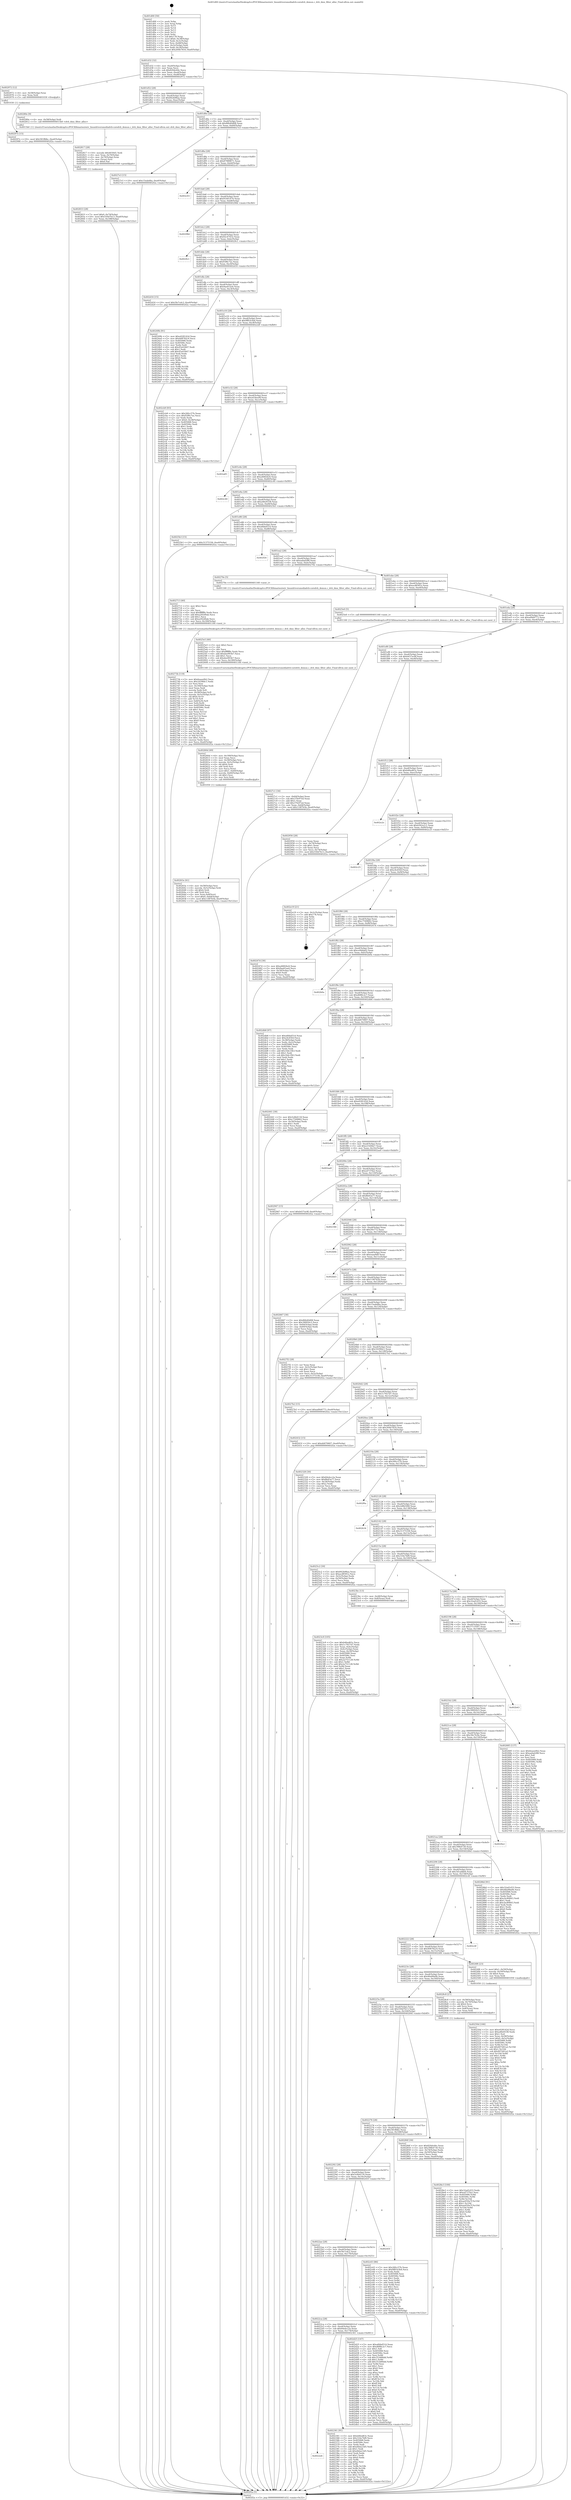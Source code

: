 digraph "0x401d00" {
  label = "0x401d00 (/mnt/c/Users/mathe/Desktop/tcc/POCII/binaries/extr_linuxdriversmediadvb-coredvb_demux.c_dvb_dmx_filter_alloc_Final-ollvm.out::main(0))"
  labelloc = "t"
  node[shape=record]

  Entry [label="",width=0.3,height=0.3,shape=circle,fillcolor=black,style=filled]
  "0x401d32" [label="{
     0x401d32 [32]\l
     | [instrs]\l
     &nbsp;&nbsp;0x401d32 \<+6\>: mov -0xa0(%rbp),%eax\l
     &nbsp;&nbsp;0x401d38 \<+2\>: mov %eax,%ecx\l
     &nbsp;&nbsp;0x401d3a \<+6\>: sub $0x820dc64c,%ecx\l
     &nbsp;&nbsp;0x401d40 \<+6\>: mov %eax,-0xa4(%rbp)\l
     &nbsp;&nbsp;0x401d46 \<+6\>: mov %ecx,-0xa8(%rbp)\l
     &nbsp;&nbsp;0x401d4c \<+6\>: je 0000000000402972 \<main+0xc72\>\l
  }"]
  "0x402972" [label="{
     0x402972 [12]\l
     | [instrs]\l
     &nbsp;&nbsp;0x402972 \<+4\>: mov -0x58(%rbp),%rax\l
     &nbsp;&nbsp;0x402976 \<+3\>: mov %rax,%rdi\l
     &nbsp;&nbsp;0x402979 \<+5\>: call 0000000000401030 \<free@plt\>\l
     | [calls]\l
     &nbsp;&nbsp;0x401030 \{1\} (unknown)\l
  }"]
  "0x401d52" [label="{
     0x401d52 [28]\l
     | [instrs]\l
     &nbsp;&nbsp;0x401d52 \<+5\>: jmp 0000000000401d57 \<main+0x57\>\l
     &nbsp;&nbsp;0x401d57 \<+6\>: mov -0xa4(%rbp),%eax\l
     &nbsp;&nbsp;0x401d5d \<+5\>: sub $0x842b98aa,%eax\l
     &nbsp;&nbsp;0x401d62 \<+6\>: mov %eax,-0xac(%rbp)\l
     &nbsp;&nbsp;0x401d68 \<+6\>: je 000000000040280e \<main+0xb0e\>\l
  }"]
  Exit [label="",width=0.3,height=0.3,shape=circle,fillcolor=black,style=filled,peripheries=2]
  "0x40280e" [label="{
     0x40280e [9]\l
     | [instrs]\l
     &nbsp;&nbsp;0x40280e \<+4\>: mov -0x58(%rbp),%rdi\l
     &nbsp;&nbsp;0x402812 \<+5\>: call 00000000004015b0 \<dvb_dmx_filter_alloc\>\l
     | [calls]\l
     &nbsp;&nbsp;0x4015b0 \{1\} (/mnt/c/Users/mathe/Desktop/tcc/POCII/binaries/extr_linuxdriversmediadvb-coredvb_demux.c_dvb_dmx_filter_alloc_Final-ollvm.out::dvb_dmx_filter_alloc)\l
  }"]
  "0x401d6e" [label="{
     0x401d6e [28]\l
     | [instrs]\l
     &nbsp;&nbsp;0x401d6e \<+5\>: jmp 0000000000401d73 \<main+0x73\>\l
     &nbsp;&nbsp;0x401d73 \<+6\>: mov -0xa4(%rbp),%eax\l
     &nbsp;&nbsp;0x401d79 \<+5\>: sub $0x86b40d08,%eax\l
     &nbsp;&nbsp;0x401d7e \<+6\>: mov %eax,-0xb0(%rbp)\l
     &nbsp;&nbsp;0x401d84 \<+6\>: je 00000000004027e3 \<main+0xae3\>\l
  }"]
  "0x40297e" [label="{
     0x40297e [15]\l
     | [instrs]\l
     &nbsp;&nbsp;0x40297e \<+10\>: movl $0x581ffdbc,-0xa0(%rbp)\l
     &nbsp;&nbsp;0x402988 \<+5\>: jmp 0000000000402f2a \<main+0x122a\>\l
  }"]
  "0x4027e3" [label="{
     0x4027e3 [15]\l
     | [instrs]\l
     &nbsp;&nbsp;0x4027e3 \<+10\>: movl $0x15eabdba,-0xa0(%rbp)\l
     &nbsp;&nbsp;0x4027ed \<+5\>: jmp 0000000000402f2a \<main+0x122a\>\l
  }"]
  "0x401d8a" [label="{
     0x401d8a [28]\l
     | [instrs]\l
     &nbsp;&nbsp;0x401d8a \<+5\>: jmp 0000000000401d8f \<main+0x8f\>\l
     &nbsp;&nbsp;0x401d8f \<+6\>: mov -0xa4(%rbp),%eax\l
     &nbsp;&nbsp;0x401d95 \<+5\>: sub $0x87989671,%eax\l
     &nbsp;&nbsp;0x401d9a \<+6\>: mov %eax,-0xb4(%rbp)\l
     &nbsp;&nbsp;0x401da0 \<+6\>: je 0000000000402c03 \<main+0xf03\>\l
  }"]
  "0x4028e3" [label="{
     0x4028e3 [100]\l
     | [instrs]\l
     &nbsp;&nbsp;0x4028e3 \<+5\>: mov $0x32ad1d33,%edx\l
     &nbsp;&nbsp;0x4028e8 \<+5\>: mov $0xed737fa2,%esi\l
     &nbsp;&nbsp;0x4028ed \<+8\>: mov 0x405068,%r8d\l
     &nbsp;&nbsp;0x4028f5 \<+8\>: mov 0x40506c,%r9d\l
     &nbsp;&nbsp;0x4028fd \<+3\>: mov %r8d,%r10d\l
     &nbsp;&nbsp;0x402900 \<+7\>: sub $0xae050a7f,%r10d\l
     &nbsp;&nbsp;0x402907 \<+4\>: sub $0x1,%r10d\l
     &nbsp;&nbsp;0x40290b \<+7\>: add $0xae050a7f,%r10d\l
     &nbsp;&nbsp;0x402912 \<+4\>: imul %r10d,%r8d\l
     &nbsp;&nbsp;0x402916 \<+4\>: and $0x1,%r8d\l
     &nbsp;&nbsp;0x40291a \<+4\>: cmp $0x0,%r8d\l
     &nbsp;&nbsp;0x40291e \<+4\>: sete %r11b\l
     &nbsp;&nbsp;0x402922 \<+4\>: cmp $0xa,%r9d\l
     &nbsp;&nbsp;0x402926 \<+3\>: setl %bl\l
     &nbsp;&nbsp;0x402929 \<+3\>: mov %r11b,%r14b\l
     &nbsp;&nbsp;0x40292c \<+3\>: and %bl,%r14b\l
     &nbsp;&nbsp;0x40292f \<+3\>: xor %bl,%r11b\l
     &nbsp;&nbsp;0x402932 \<+3\>: or %r11b,%r14b\l
     &nbsp;&nbsp;0x402935 \<+4\>: test $0x1,%r14b\l
     &nbsp;&nbsp;0x402939 \<+3\>: cmovne %esi,%edx\l
     &nbsp;&nbsp;0x40293c \<+6\>: mov %edx,-0xa0(%rbp)\l
     &nbsp;&nbsp;0x402942 \<+5\>: jmp 0000000000402f2a \<main+0x122a\>\l
  }"]
  "0x402c03" [label="{
     0x402c03\l
  }", style=dashed]
  "0x401da6" [label="{
     0x401da6 [28]\l
     | [instrs]\l
     &nbsp;&nbsp;0x401da6 \<+5\>: jmp 0000000000401dab \<main+0xab\>\l
     &nbsp;&nbsp;0x401dab \<+6\>: mov -0xa4(%rbp),%eax\l
     &nbsp;&nbsp;0x401db1 \<+5\>: sub $0x91001474,%eax\l
     &nbsp;&nbsp;0x401db6 \<+6\>: mov %eax,-0xb8(%rbp)\l
     &nbsp;&nbsp;0x401dbc \<+6\>: je 000000000040298d \<main+0xc8d\>\l
  }"]
  "0x402833" [label="{
     0x402833 [28]\l
     | [instrs]\l
     &nbsp;&nbsp;0x402833 \<+7\>: movl $0x0,-0x74(%rbp)\l
     &nbsp;&nbsp;0x40283a \<+10\>: movl $0x550d7b13,-0xa0(%rbp)\l
     &nbsp;&nbsp;0x402844 \<+6\>: mov %eax,-0x188(%rbp)\l
     &nbsp;&nbsp;0x40284a \<+5\>: jmp 0000000000402f2a \<main+0x122a\>\l
  }"]
  "0x40298d" [label="{
     0x40298d\l
  }", style=dashed]
  "0x401dc2" [label="{
     0x401dc2 [28]\l
     | [instrs]\l
     &nbsp;&nbsp;0x401dc2 \<+5\>: jmp 0000000000401dc7 \<main+0xc7\>\l
     &nbsp;&nbsp;0x401dc7 \<+6\>: mov -0xa4(%rbp),%eax\l
     &nbsp;&nbsp;0x401dcd \<+5\>: sub $0x92c47432,%eax\l
     &nbsp;&nbsp;0x401dd2 \<+6\>: mov %eax,-0xbc(%rbp)\l
     &nbsp;&nbsp;0x401dd8 \<+6\>: je 00000000004029c1 \<main+0xcc1\>\l
  }"]
  "0x402817" [label="{
     0x402817 [28]\l
     | [instrs]\l
     &nbsp;&nbsp;0x402817 \<+10\>: movabs $0x4030d1,%rdi\l
     &nbsp;&nbsp;0x402821 \<+4\>: mov %rax,-0x70(%rbp)\l
     &nbsp;&nbsp;0x402825 \<+4\>: mov -0x70(%rbp),%rax\l
     &nbsp;&nbsp;0x402829 \<+3\>: mov (%rax),%rsi\l
     &nbsp;&nbsp;0x40282c \<+2\>: mov $0x0,%al\l
     &nbsp;&nbsp;0x40282e \<+5\>: call 0000000000401040 \<printf@plt\>\l
     | [calls]\l
     &nbsp;&nbsp;0x401040 \{1\} (unknown)\l
  }"]
  "0x4029c1" [label="{
     0x4029c1\l
  }", style=dashed]
  "0x401dde" [label="{
     0x401dde [28]\l
     | [instrs]\l
     &nbsp;&nbsp;0x401dde \<+5\>: jmp 0000000000401de3 \<main+0xe3\>\l
     &nbsp;&nbsp;0x401de3 \<+6\>: mov -0xa4(%rbp),%eax\l
     &nbsp;&nbsp;0x401de9 \<+5\>: sub $0x93f6c7ac,%eax\l
     &nbsp;&nbsp;0x401dee \<+6\>: mov %eax,-0xc0(%rbp)\l
     &nbsp;&nbsp;0x401df4 \<+6\>: je 0000000000402d16 \<main+0x1016\>\l
  }"]
  "0x40273b" [label="{
     0x40273b [119]\l
     | [instrs]\l
     &nbsp;&nbsp;0x40273b \<+5\>: mov $0x6eaee0b2,%ecx\l
     &nbsp;&nbsp;0x402740 \<+5\>: mov $0x1629fdc1,%edx\l
     &nbsp;&nbsp;0x402745 \<+2\>: xor %esi,%esi\l
     &nbsp;&nbsp;0x402747 \<+6\>: mov -0x184(%rbp),%edi\l
     &nbsp;&nbsp;0x40274d \<+3\>: imul %eax,%edi\l
     &nbsp;&nbsp;0x402750 \<+3\>: movslq %edi,%r8\l
     &nbsp;&nbsp;0x402753 \<+4\>: mov -0x58(%rbp),%r9\l
     &nbsp;&nbsp;0x402757 \<+4\>: movslq -0x5c(%rbp),%r10\l
     &nbsp;&nbsp;0x40275b \<+4\>: shl $0x4,%r10\l
     &nbsp;&nbsp;0x40275f \<+3\>: add %r10,%r9\l
     &nbsp;&nbsp;0x402762 \<+4\>: mov 0x8(%r9),%r9\l
     &nbsp;&nbsp;0x402766 \<+3\>: mov %r8,(%r9)\l
     &nbsp;&nbsp;0x402769 \<+7\>: mov 0x405068,%eax\l
     &nbsp;&nbsp;0x402770 \<+7\>: mov 0x40506c,%edi\l
     &nbsp;&nbsp;0x402777 \<+3\>: sub $0x1,%esi\l
     &nbsp;&nbsp;0x40277a \<+3\>: mov %eax,%r11d\l
     &nbsp;&nbsp;0x40277d \<+3\>: add %esi,%r11d\l
     &nbsp;&nbsp;0x402780 \<+4\>: imul %r11d,%eax\l
     &nbsp;&nbsp;0x402784 \<+3\>: and $0x1,%eax\l
     &nbsp;&nbsp;0x402787 \<+3\>: cmp $0x0,%eax\l
     &nbsp;&nbsp;0x40278a \<+3\>: sete %bl\l
     &nbsp;&nbsp;0x40278d \<+3\>: cmp $0xa,%edi\l
     &nbsp;&nbsp;0x402790 \<+4\>: setl %r14b\l
     &nbsp;&nbsp;0x402794 \<+3\>: mov %bl,%r15b\l
     &nbsp;&nbsp;0x402797 \<+3\>: and %r14b,%r15b\l
     &nbsp;&nbsp;0x40279a \<+3\>: xor %r14b,%bl\l
     &nbsp;&nbsp;0x40279d \<+3\>: or %bl,%r15b\l
     &nbsp;&nbsp;0x4027a0 \<+4\>: test $0x1,%r15b\l
     &nbsp;&nbsp;0x4027a4 \<+3\>: cmovne %edx,%ecx\l
     &nbsp;&nbsp;0x4027a7 \<+6\>: mov %ecx,-0xa0(%rbp)\l
     &nbsp;&nbsp;0x4027ad \<+5\>: jmp 0000000000402f2a \<main+0x122a\>\l
  }"]
  "0x402d16" [label="{
     0x402d16 [15]\l
     | [instrs]\l
     &nbsp;&nbsp;0x402d16 \<+10\>: movl $0x5fe7cdc2,-0xa0(%rbp)\l
     &nbsp;&nbsp;0x402d20 \<+5\>: jmp 0000000000402f2a \<main+0x122a\>\l
  }"]
  "0x401dfa" [label="{
     0x401dfa [28]\l
     | [instrs]\l
     &nbsp;&nbsp;0x401dfa \<+5\>: jmp 0000000000401dff \<main+0xff\>\l
     &nbsp;&nbsp;0x401dff \<+6\>: mov -0xa4(%rbp),%eax\l
     &nbsp;&nbsp;0x401e05 \<+5\>: sub $0x9ae61ae4,%eax\l
     &nbsp;&nbsp;0x401e0a \<+6\>: mov %eax,-0xc4(%rbp)\l
     &nbsp;&nbsp;0x401e10 \<+6\>: je 000000000040249b \<main+0x79b\>\l
  }"]
  "0x402713" [label="{
     0x402713 [40]\l
     | [instrs]\l
     &nbsp;&nbsp;0x402713 \<+5\>: mov $0x2,%ecx\l
     &nbsp;&nbsp;0x402718 \<+1\>: cltd\l
     &nbsp;&nbsp;0x402719 \<+2\>: idiv %ecx\l
     &nbsp;&nbsp;0x40271b \<+6\>: imul $0xfffffffe,%edx,%ecx\l
     &nbsp;&nbsp;0x402721 \<+6\>: add $0xa292d0ab,%ecx\l
     &nbsp;&nbsp;0x402727 \<+3\>: add $0x1,%ecx\l
     &nbsp;&nbsp;0x40272a \<+6\>: sub $0xa292d0ab,%ecx\l
     &nbsp;&nbsp;0x402730 \<+6\>: mov %ecx,-0x184(%rbp)\l
     &nbsp;&nbsp;0x402736 \<+5\>: call 0000000000401160 \<next_i\>\l
     | [calls]\l
     &nbsp;&nbsp;0x401160 \{1\} (/mnt/c/Users/mathe/Desktop/tcc/POCII/binaries/extr_linuxdriversmediadvb-coredvb_demux.c_dvb_dmx_filter_alloc_Final-ollvm.out::next_i)\l
  }"]
  "0x40249b" [label="{
     0x40249b [91]\l
     | [instrs]\l
     &nbsp;&nbsp;0x40249b \<+5\>: mov $0xe028142d,%eax\l
     &nbsp;&nbsp;0x4024a0 \<+5\>: mov $0x408782c4,%ecx\l
     &nbsp;&nbsp;0x4024a5 \<+7\>: mov 0x405068,%edx\l
     &nbsp;&nbsp;0x4024ac \<+7\>: mov 0x40506c,%esi\l
     &nbsp;&nbsp;0x4024b3 \<+2\>: mov %edx,%edi\l
     &nbsp;&nbsp;0x4024b5 \<+6\>: sub $0x45e43647,%edi\l
     &nbsp;&nbsp;0x4024bb \<+3\>: sub $0x1,%edi\l
     &nbsp;&nbsp;0x4024be \<+6\>: add $0x45e43647,%edi\l
     &nbsp;&nbsp;0x4024c4 \<+3\>: imul %edi,%edx\l
     &nbsp;&nbsp;0x4024c7 \<+3\>: and $0x1,%edx\l
     &nbsp;&nbsp;0x4024ca \<+3\>: cmp $0x0,%edx\l
     &nbsp;&nbsp;0x4024cd \<+4\>: sete %r8b\l
     &nbsp;&nbsp;0x4024d1 \<+3\>: cmp $0xa,%esi\l
     &nbsp;&nbsp;0x4024d4 \<+4\>: setl %r9b\l
     &nbsp;&nbsp;0x4024d8 \<+3\>: mov %r8b,%r10b\l
     &nbsp;&nbsp;0x4024db \<+3\>: and %r9b,%r10b\l
     &nbsp;&nbsp;0x4024de \<+3\>: xor %r9b,%r8b\l
     &nbsp;&nbsp;0x4024e1 \<+3\>: or %r8b,%r10b\l
     &nbsp;&nbsp;0x4024e4 \<+4\>: test $0x1,%r10b\l
     &nbsp;&nbsp;0x4024e8 \<+3\>: cmovne %ecx,%eax\l
     &nbsp;&nbsp;0x4024eb \<+6\>: mov %eax,-0xa0(%rbp)\l
     &nbsp;&nbsp;0x4024f1 \<+5\>: jmp 0000000000402f2a \<main+0x122a\>\l
  }"]
  "0x401e16" [label="{
     0x401e16 [28]\l
     | [instrs]\l
     &nbsp;&nbsp;0x401e16 \<+5\>: jmp 0000000000401e1b \<main+0x11b\>\l
     &nbsp;&nbsp;0x401e1b \<+6\>: mov -0xa4(%rbp),%eax\l
     &nbsp;&nbsp;0x401e21 \<+5\>: sub $0x9f81b3b4,%eax\l
     &nbsp;&nbsp;0x401e26 \<+6\>: mov %eax,-0xc8(%rbp)\l
     &nbsp;&nbsp;0x401e2c \<+6\>: je 0000000000402cb9 \<main+0xfb9\>\l
  }"]
  "0x40263e" [label="{
     0x40263e [41]\l
     | [instrs]\l
     &nbsp;&nbsp;0x40263e \<+4\>: mov -0x58(%rbp),%rsi\l
     &nbsp;&nbsp;0x402642 \<+4\>: movslq -0x5c(%rbp),%rdi\l
     &nbsp;&nbsp;0x402646 \<+4\>: shl $0x4,%rdi\l
     &nbsp;&nbsp;0x40264a \<+3\>: add %rdi,%rsi\l
     &nbsp;&nbsp;0x40264d \<+4\>: mov %rax,0x8(%rsi)\l
     &nbsp;&nbsp;0x402651 \<+7\>: movl $0x0,-0x64(%rbp)\l
     &nbsp;&nbsp;0x402658 \<+10\>: movl $0x118f7b5b,-0xa0(%rbp)\l
     &nbsp;&nbsp;0x402662 \<+5\>: jmp 0000000000402f2a \<main+0x122a\>\l
  }"]
  "0x402cb9" [label="{
     0x402cb9 [93]\l
     | [instrs]\l
     &nbsp;&nbsp;0x402cb9 \<+5\>: mov $0x26fcc57b,%eax\l
     &nbsp;&nbsp;0x402cbe \<+5\>: mov $0x93f6c7ac,%ecx\l
     &nbsp;&nbsp;0x402cc3 \<+2\>: xor %edx,%edx\l
     &nbsp;&nbsp;0x402cc5 \<+7\>: movl $0x0,-0x38(%rbp)\l
     &nbsp;&nbsp;0x402ccc \<+7\>: mov 0x405068,%esi\l
     &nbsp;&nbsp;0x402cd3 \<+7\>: mov 0x40506c,%edi\l
     &nbsp;&nbsp;0x402cda \<+3\>: sub $0x1,%edx\l
     &nbsp;&nbsp;0x402cdd \<+3\>: mov %esi,%r8d\l
     &nbsp;&nbsp;0x402ce0 \<+3\>: add %edx,%r8d\l
     &nbsp;&nbsp;0x402ce3 \<+4\>: imul %r8d,%esi\l
     &nbsp;&nbsp;0x402ce7 \<+3\>: and $0x1,%esi\l
     &nbsp;&nbsp;0x402cea \<+3\>: cmp $0x0,%esi\l
     &nbsp;&nbsp;0x402ced \<+4\>: sete %r9b\l
     &nbsp;&nbsp;0x402cf1 \<+3\>: cmp $0xa,%edi\l
     &nbsp;&nbsp;0x402cf4 \<+4\>: setl %r10b\l
     &nbsp;&nbsp;0x402cf8 \<+3\>: mov %r9b,%r11b\l
     &nbsp;&nbsp;0x402cfb \<+3\>: and %r10b,%r11b\l
     &nbsp;&nbsp;0x402cfe \<+3\>: xor %r10b,%r9b\l
     &nbsp;&nbsp;0x402d01 \<+3\>: or %r9b,%r11b\l
     &nbsp;&nbsp;0x402d04 \<+4\>: test $0x1,%r11b\l
     &nbsp;&nbsp;0x402d08 \<+3\>: cmovne %ecx,%eax\l
     &nbsp;&nbsp;0x402d0b \<+6\>: mov %eax,-0xa0(%rbp)\l
     &nbsp;&nbsp;0x402d11 \<+5\>: jmp 0000000000402f2a \<main+0x122a\>\l
  }"]
  "0x401e32" [label="{
     0x401e32 [28]\l
     | [instrs]\l
     &nbsp;&nbsp;0x401e32 \<+5\>: jmp 0000000000401e37 \<main+0x137\>\l
     &nbsp;&nbsp;0x401e37 \<+6\>: mov -0xa4(%rbp),%eax\l
     &nbsp;&nbsp;0x401e3d \<+5\>: sub $0xa43bea9f,%eax\l
     &nbsp;&nbsp;0x401e42 \<+6\>: mov %eax,-0xcc(%rbp)\l
     &nbsp;&nbsp;0x401e48 \<+6\>: je 0000000000402a85 \<main+0xd85\>\l
  }"]
  "0x40260d" [label="{
     0x40260d [49]\l
     | [instrs]\l
     &nbsp;&nbsp;0x40260d \<+6\>: mov -0x180(%rbp),%ecx\l
     &nbsp;&nbsp;0x402613 \<+3\>: imul %eax,%ecx\l
     &nbsp;&nbsp;0x402616 \<+4\>: mov -0x58(%rbp),%rsi\l
     &nbsp;&nbsp;0x40261a \<+4\>: movslq -0x5c(%rbp),%rdi\l
     &nbsp;&nbsp;0x40261e \<+4\>: shl $0x4,%rdi\l
     &nbsp;&nbsp;0x402622 \<+3\>: add %rdi,%rsi\l
     &nbsp;&nbsp;0x402625 \<+2\>: mov %ecx,(%rsi)\l
     &nbsp;&nbsp;0x402627 \<+7\>: movl $0x1,-0x60(%rbp)\l
     &nbsp;&nbsp;0x40262e \<+4\>: movslq -0x60(%rbp),%rsi\l
     &nbsp;&nbsp;0x402632 \<+4\>: shl $0x3,%rsi\l
     &nbsp;&nbsp;0x402636 \<+3\>: mov %rsi,%rdi\l
     &nbsp;&nbsp;0x402639 \<+5\>: call 0000000000401050 \<malloc@plt\>\l
     | [calls]\l
     &nbsp;&nbsp;0x401050 \{1\} (unknown)\l
  }"]
  "0x402a85" [label="{
     0x402a85\l
  }", style=dashed]
  "0x401e4e" [label="{
     0x401e4e [28]\l
     | [instrs]\l
     &nbsp;&nbsp;0x401e4e \<+5\>: jmp 0000000000401e53 \<main+0x153\>\l
     &nbsp;&nbsp;0x401e53 \<+6\>: mov -0xa4(%rbp),%eax\l
     &nbsp;&nbsp;0x401e59 \<+5\>: sub $0xa4682bc6,%eax\l
     &nbsp;&nbsp;0x401e5e \<+6\>: mov %eax,-0xd0(%rbp)\l
     &nbsp;&nbsp;0x401e64 \<+6\>: je 0000000000402c40 \<main+0xf40\>\l
  }"]
  "0x4025e5" [label="{
     0x4025e5 [40]\l
     | [instrs]\l
     &nbsp;&nbsp;0x4025e5 \<+5\>: mov $0x2,%ecx\l
     &nbsp;&nbsp;0x4025ea \<+1\>: cltd\l
     &nbsp;&nbsp;0x4025eb \<+2\>: idiv %ecx\l
     &nbsp;&nbsp;0x4025ed \<+6\>: imul $0xfffffffe,%edx,%ecx\l
     &nbsp;&nbsp;0x4025f3 \<+6\>: add $0xdee993b7,%ecx\l
     &nbsp;&nbsp;0x4025f9 \<+3\>: add $0x1,%ecx\l
     &nbsp;&nbsp;0x4025fc \<+6\>: sub $0xdee993b7,%ecx\l
     &nbsp;&nbsp;0x402602 \<+6\>: mov %ecx,-0x180(%rbp)\l
     &nbsp;&nbsp;0x402608 \<+5\>: call 0000000000401160 \<next_i\>\l
     | [calls]\l
     &nbsp;&nbsp;0x401160 \{1\} (/mnt/c/Users/mathe/Desktop/tcc/POCII/binaries/extr_linuxdriversmediadvb-coredvb_demux.c_dvb_dmx_filter_alloc_Final-ollvm.out::next_i)\l
  }"]
  "0x402c40" [label="{
     0x402c40\l
  }", style=dashed]
  "0x401e6a" [label="{
     0x401e6a [28]\l
     | [instrs]\l
     &nbsp;&nbsp;0x401e6a \<+5\>: jmp 0000000000401e6f \<main+0x16f\>\l
     &nbsp;&nbsp;0x401e6f \<+6\>: mov -0xa4(%rbp),%eax\l
     &nbsp;&nbsp;0x401e75 \<+5\>: sub $0xa46e9338,%eax\l
     &nbsp;&nbsp;0x401e7a \<+6\>: mov %eax,-0xd4(%rbp)\l
     &nbsp;&nbsp;0x401e80 \<+6\>: je 00000000004025b3 \<main+0x8b3\>\l
  }"]
  "0x40250d" [label="{
     0x40250d [166]\l
     | [instrs]\l
     &nbsp;&nbsp;0x40250d \<+5\>: mov $0xe028142d,%ecx\l
     &nbsp;&nbsp;0x402512 \<+5\>: mov $0xa46e9338,%edx\l
     &nbsp;&nbsp;0x402517 \<+3\>: mov $0x1,%sil\l
     &nbsp;&nbsp;0x40251a \<+4\>: mov %rax,-0x58(%rbp)\l
     &nbsp;&nbsp;0x40251e \<+7\>: movl $0x0,-0x5c(%rbp)\l
     &nbsp;&nbsp;0x402525 \<+8\>: mov 0x405068,%r8d\l
     &nbsp;&nbsp;0x40252d \<+8\>: mov 0x40506c,%r9d\l
     &nbsp;&nbsp;0x402535 \<+3\>: mov %r8d,%r10d\l
     &nbsp;&nbsp;0x402538 \<+7\>: add $0x407d41a2,%r10d\l
     &nbsp;&nbsp;0x40253f \<+4\>: sub $0x1,%r10d\l
     &nbsp;&nbsp;0x402543 \<+7\>: sub $0x407d41a2,%r10d\l
     &nbsp;&nbsp;0x40254a \<+4\>: imul %r10d,%r8d\l
     &nbsp;&nbsp;0x40254e \<+4\>: and $0x1,%r8d\l
     &nbsp;&nbsp;0x402552 \<+4\>: cmp $0x0,%r8d\l
     &nbsp;&nbsp;0x402556 \<+4\>: sete %r11b\l
     &nbsp;&nbsp;0x40255a \<+4\>: cmp $0xa,%r9d\l
     &nbsp;&nbsp;0x40255e \<+3\>: setl %bl\l
     &nbsp;&nbsp;0x402561 \<+3\>: mov %r11b,%r14b\l
     &nbsp;&nbsp;0x402564 \<+4\>: xor $0xff,%r14b\l
     &nbsp;&nbsp;0x402568 \<+3\>: mov %bl,%r15b\l
     &nbsp;&nbsp;0x40256b \<+4\>: xor $0xff,%r15b\l
     &nbsp;&nbsp;0x40256f \<+4\>: xor $0x1,%sil\l
     &nbsp;&nbsp;0x402573 \<+3\>: mov %r14b,%r12b\l
     &nbsp;&nbsp;0x402576 \<+4\>: and $0xff,%r12b\l
     &nbsp;&nbsp;0x40257a \<+3\>: and %sil,%r11b\l
     &nbsp;&nbsp;0x40257d \<+3\>: mov %r15b,%r13b\l
     &nbsp;&nbsp;0x402580 \<+4\>: and $0xff,%r13b\l
     &nbsp;&nbsp;0x402584 \<+3\>: and %sil,%bl\l
     &nbsp;&nbsp;0x402587 \<+3\>: or %r11b,%r12b\l
     &nbsp;&nbsp;0x40258a \<+3\>: or %bl,%r13b\l
     &nbsp;&nbsp;0x40258d \<+3\>: xor %r13b,%r12b\l
     &nbsp;&nbsp;0x402590 \<+3\>: or %r15b,%r14b\l
     &nbsp;&nbsp;0x402593 \<+4\>: xor $0xff,%r14b\l
     &nbsp;&nbsp;0x402597 \<+4\>: or $0x1,%sil\l
     &nbsp;&nbsp;0x40259b \<+3\>: and %sil,%r14b\l
     &nbsp;&nbsp;0x40259e \<+3\>: or %r14b,%r12b\l
     &nbsp;&nbsp;0x4025a1 \<+4\>: test $0x1,%r12b\l
     &nbsp;&nbsp;0x4025a5 \<+3\>: cmovne %edx,%ecx\l
     &nbsp;&nbsp;0x4025a8 \<+6\>: mov %ecx,-0xa0(%rbp)\l
     &nbsp;&nbsp;0x4025ae \<+5\>: jmp 0000000000402f2a \<main+0x122a\>\l
  }"]
  "0x4025b3" [label="{
     0x4025b3 [15]\l
     | [instrs]\l
     &nbsp;&nbsp;0x4025b3 \<+10\>: movl $0x31375336,-0xa0(%rbp)\l
     &nbsp;&nbsp;0x4025bd \<+5\>: jmp 0000000000402f2a \<main+0x122a\>\l
  }"]
  "0x401e86" [label="{
     0x401e86 [28]\l
     | [instrs]\l
     &nbsp;&nbsp;0x401e86 \<+5\>: jmp 0000000000401e8b \<main+0x18b\>\l
     &nbsp;&nbsp;0x401e8b \<+6\>: mov -0xa4(%rbp),%eax\l
     &nbsp;&nbsp;0x401e91 \<+5\>: sub $0xa6bbd514,%eax\l
     &nbsp;&nbsp;0x401e96 \<+6\>: mov %eax,-0xd8(%rbp)\l
     &nbsp;&nbsp;0x401e9c \<+6\>: je 0000000000402f20 \<main+0x1220\>\l
  }"]
  "0x4023c9" [label="{
     0x4023c9 [105]\l
     | [instrs]\l
     &nbsp;&nbsp;0x4023c9 \<+5\>: mov $0xb46ed63c,%ecx\l
     &nbsp;&nbsp;0x4023ce \<+5\>: mov $0x1c7927d7,%edx\l
     &nbsp;&nbsp;0x4023d3 \<+3\>: mov %eax,-0x4c(%rbp)\l
     &nbsp;&nbsp;0x4023d6 \<+3\>: mov -0x4c(%rbp),%eax\l
     &nbsp;&nbsp;0x4023d9 \<+3\>: mov %eax,-0x30(%rbp)\l
     &nbsp;&nbsp;0x4023dc \<+7\>: mov 0x405068,%eax\l
     &nbsp;&nbsp;0x4023e3 \<+7\>: mov 0x40506c,%esi\l
     &nbsp;&nbsp;0x4023ea \<+3\>: mov %eax,%r8d\l
     &nbsp;&nbsp;0x4023ed \<+7\>: sub $0x2a751128,%r8d\l
     &nbsp;&nbsp;0x4023f4 \<+4\>: sub $0x1,%r8d\l
     &nbsp;&nbsp;0x4023f8 \<+7\>: add $0x2a751128,%r8d\l
     &nbsp;&nbsp;0x4023ff \<+4\>: imul %r8d,%eax\l
     &nbsp;&nbsp;0x402403 \<+3\>: and $0x1,%eax\l
     &nbsp;&nbsp;0x402406 \<+3\>: cmp $0x0,%eax\l
     &nbsp;&nbsp;0x402409 \<+4\>: sete %r9b\l
     &nbsp;&nbsp;0x40240d \<+3\>: cmp $0xa,%esi\l
     &nbsp;&nbsp;0x402410 \<+4\>: setl %r10b\l
     &nbsp;&nbsp;0x402414 \<+3\>: mov %r9b,%r11b\l
     &nbsp;&nbsp;0x402417 \<+3\>: and %r10b,%r11b\l
     &nbsp;&nbsp;0x40241a \<+3\>: xor %r10b,%r9b\l
     &nbsp;&nbsp;0x40241d \<+3\>: or %r9b,%r11b\l
     &nbsp;&nbsp;0x402420 \<+4\>: test $0x1,%r11b\l
     &nbsp;&nbsp;0x402424 \<+3\>: cmovne %edx,%ecx\l
     &nbsp;&nbsp;0x402427 \<+6\>: mov %ecx,-0xa0(%rbp)\l
     &nbsp;&nbsp;0x40242d \<+5\>: jmp 0000000000402f2a \<main+0x122a\>\l
  }"]
  "0x402f20" [label="{
     0x402f20\l
  }", style=dashed]
  "0x401ea2" [label="{
     0x401ea2 [28]\l
     | [instrs]\l
     &nbsp;&nbsp;0x401ea2 \<+5\>: jmp 0000000000401ea7 \<main+0x1a7\>\l
     &nbsp;&nbsp;0x401ea7 \<+6\>: mov -0xa4(%rbp),%eax\l
     &nbsp;&nbsp;0x401ead \<+5\>: sub $0xaafad288,%eax\l
     &nbsp;&nbsp;0x401eb2 \<+6\>: mov %eax,-0xdc(%rbp)\l
     &nbsp;&nbsp;0x401eb8 \<+6\>: je 000000000040270e \<main+0xa0e\>\l
  }"]
  "0x4022e6" [label="{
     0x4022e6\l
  }", style=dashed]
  "0x40270e" [label="{
     0x40270e [5]\l
     | [instrs]\l
     &nbsp;&nbsp;0x40270e \<+5\>: call 0000000000401160 \<next_i\>\l
     | [calls]\l
     &nbsp;&nbsp;0x401160 \{1\} (/mnt/c/Users/mathe/Desktop/tcc/POCII/binaries/extr_linuxdriversmediadvb-coredvb_demux.c_dvb_dmx_filter_alloc_Final-ollvm.out::next_i)\l
  }"]
  "0x401ebe" [label="{
     0x401ebe [28]\l
     | [instrs]\l
     &nbsp;&nbsp;0x401ebe \<+5\>: jmp 0000000000401ec3 \<main+0x1c3\>\l
     &nbsp;&nbsp;0x401ec3 \<+6\>: mov -0xa4(%rbp),%eax\l
     &nbsp;&nbsp;0x401ec9 \<+5\>: sub $0xacd8581e,%eax\l
     &nbsp;&nbsp;0x401ece \<+6\>: mov %eax,-0xe0(%rbp)\l
     &nbsp;&nbsp;0x401ed4 \<+6\>: je 00000000004025e0 \<main+0x8e0\>\l
  }"]
  "0x402361" [label="{
     0x402361 [91]\l
     | [instrs]\l
     &nbsp;&nbsp;0x402361 \<+5\>: mov $0xb46ed63c,%eax\l
     &nbsp;&nbsp;0x402366 \<+5\>: mov $0x316e7bf9,%ecx\l
     &nbsp;&nbsp;0x40236b \<+7\>: mov 0x405068,%edx\l
     &nbsp;&nbsp;0x402372 \<+7\>: mov 0x40506c,%esi\l
     &nbsp;&nbsp;0x402379 \<+2\>: mov %edx,%edi\l
     &nbsp;&nbsp;0x40237b \<+6\>: add $0xd4da23d5,%edi\l
     &nbsp;&nbsp;0x402381 \<+3\>: sub $0x1,%edi\l
     &nbsp;&nbsp;0x402384 \<+6\>: sub $0xd4da23d5,%edi\l
     &nbsp;&nbsp;0x40238a \<+3\>: imul %edi,%edx\l
     &nbsp;&nbsp;0x40238d \<+3\>: and $0x1,%edx\l
     &nbsp;&nbsp;0x402390 \<+3\>: cmp $0x0,%edx\l
     &nbsp;&nbsp;0x402393 \<+4\>: sete %r8b\l
     &nbsp;&nbsp;0x402397 \<+3\>: cmp $0xa,%esi\l
     &nbsp;&nbsp;0x40239a \<+4\>: setl %r9b\l
     &nbsp;&nbsp;0x40239e \<+3\>: mov %r8b,%r10b\l
     &nbsp;&nbsp;0x4023a1 \<+3\>: and %r9b,%r10b\l
     &nbsp;&nbsp;0x4023a4 \<+3\>: xor %r9b,%r8b\l
     &nbsp;&nbsp;0x4023a7 \<+3\>: or %r8b,%r10b\l
     &nbsp;&nbsp;0x4023aa \<+4\>: test $0x1,%r10b\l
     &nbsp;&nbsp;0x4023ae \<+3\>: cmovne %ecx,%eax\l
     &nbsp;&nbsp;0x4023b1 \<+6\>: mov %eax,-0xa0(%rbp)\l
     &nbsp;&nbsp;0x4023b7 \<+5\>: jmp 0000000000402f2a \<main+0x122a\>\l
  }"]
  "0x4025e0" [label="{
     0x4025e0 [5]\l
     | [instrs]\l
     &nbsp;&nbsp;0x4025e0 \<+5\>: call 0000000000401160 \<next_i\>\l
     | [calls]\l
     &nbsp;&nbsp;0x401160 \{1\} (/mnt/c/Users/mathe/Desktop/tcc/POCII/binaries/extr_linuxdriversmediadvb-coredvb_demux.c_dvb_dmx_filter_alloc_Final-ollvm.out::next_i)\l
  }"]
  "0x401eda" [label="{
     0x401eda [28]\l
     | [instrs]\l
     &nbsp;&nbsp;0x401eda \<+5\>: jmp 0000000000401edf \<main+0x1df\>\l
     &nbsp;&nbsp;0x401edf \<+6\>: mov -0xa4(%rbp),%eax\l
     &nbsp;&nbsp;0x401ee5 \<+5\>: sub $0xad9d4773,%eax\l
     &nbsp;&nbsp;0x401eea \<+6\>: mov %eax,-0xe4(%rbp)\l
     &nbsp;&nbsp;0x401ef0 \<+6\>: je 00000000004027c1 \<main+0xac1\>\l
  }"]
  "0x4022ca" [label="{
     0x4022ca [28]\l
     | [instrs]\l
     &nbsp;&nbsp;0x4022ca \<+5\>: jmp 00000000004022cf \<main+0x5cf\>\l
     &nbsp;&nbsp;0x4022cf \<+6\>: mov -0xa4(%rbp),%eax\l
     &nbsp;&nbsp;0x4022d5 \<+5\>: sub $0x64ebcc2a,%eax\l
     &nbsp;&nbsp;0x4022da \<+6\>: mov %eax,-0x174(%rbp)\l
     &nbsp;&nbsp;0x4022e0 \<+6\>: je 0000000000402361 \<main+0x661\>\l
  }"]
  "0x4027c1" [label="{
     0x4027c1 [34]\l
     | [instrs]\l
     &nbsp;&nbsp;0x4027c1 \<+3\>: mov -0x64(%rbp),%eax\l
     &nbsp;&nbsp;0x4027c4 \<+5\>: sub $0x37fe97ed,%eax\l
     &nbsp;&nbsp;0x4027c9 \<+3\>: add $0x1,%eax\l
     &nbsp;&nbsp;0x4027cc \<+5\>: add $0x37fe97ed,%eax\l
     &nbsp;&nbsp;0x4027d1 \<+3\>: mov %eax,-0x64(%rbp)\l
     &nbsp;&nbsp;0x4027d4 \<+10\>: movl $0x118f7b5b,-0xa0(%rbp)\l
     &nbsp;&nbsp;0x4027de \<+5\>: jmp 0000000000402f2a \<main+0x122a\>\l
  }"]
  "0x401ef6" [label="{
     0x401ef6 [28]\l
     | [instrs]\l
     &nbsp;&nbsp;0x401ef6 \<+5\>: jmp 0000000000401efb \<main+0x1fb\>\l
     &nbsp;&nbsp;0x401efb \<+6\>: mov -0xa4(%rbp),%eax\l
     &nbsp;&nbsp;0x401f01 \<+5\>: sub $0xb437ac8f,%eax\l
     &nbsp;&nbsp;0x401f06 \<+6\>: mov %eax,-0xe8(%rbp)\l
     &nbsp;&nbsp;0x401f0c \<+6\>: je 0000000000402956 \<main+0xc56\>\l
  }"]
  "0x402d25" [label="{
     0x402d25 [147]\l
     | [instrs]\l
     &nbsp;&nbsp;0x402d25 \<+5\>: mov $0xa6bbd514,%eax\l
     &nbsp;&nbsp;0x402d2a \<+5\>: mov $0xd688c2c7,%ecx\l
     &nbsp;&nbsp;0x402d2f \<+2\>: mov $0x1,%dl\l
     &nbsp;&nbsp;0x402d31 \<+7\>: mov 0x405068,%esi\l
     &nbsp;&nbsp;0x402d38 \<+7\>: mov 0x40506c,%edi\l
     &nbsp;&nbsp;0x402d3f \<+3\>: mov %esi,%r8d\l
     &nbsp;&nbsp;0x402d42 \<+7\>: sub $0x353d66dd,%r8d\l
     &nbsp;&nbsp;0x402d49 \<+4\>: sub $0x1,%r8d\l
     &nbsp;&nbsp;0x402d4d \<+7\>: add $0x353d66dd,%r8d\l
     &nbsp;&nbsp;0x402d54 \<+4\>: imul %r8d,%esi\l
     &nbsp;&nbsp;0x402d58 \<+3\>: and $0x1,%esi\l
     &nbsp;&nbsp;0x402d5b \<+3\>: cmp $0x0,%esi\l
     &nbsp;&nbsp;0x402d5e \<+4\>: sete %r9b\l
     &nbsp;&nbsp;0x402d62 \<+3\>: cmp $0xa,%edi\l
     &nbsp;&nbsp;0x402d65 \<+4\>: setl %r10b\l
     &nbsp;&nbsp;0x402d69 \<+3\>: mov %r9b,%r11b\l
     &nbsp;&nbsp;0x402d6c \<+4\>: xor $0xff,%r11b\l
     &nbsp;&nbsp;0x402d70 \<+3\>: mov %r10b,%bl\l
     &nbsp;&nbsp;0x402d73 \<+3\>: xor $0xff,%bl\l
     &nbsp;&nbsp;0x402d76 \<+3\>: xor $0x0,%dl\l
     &nbsp;&nbsp;0x402d79 \<+3\>: mov %r11b,%r14b\l
     &nbsp;&nbsp;0x402d7c \<+4\>: and $0x0,%r14b\l
     &nbsp;&nbsp;0x402d80 \<+3\>: and %dl,%r9b\l
     &nbsp;&nbsp;0x402d83 \<+3\>: mov %bl,%r15b\l
     &nbsp;&nbsp;0x402d86 \<+4\>: and $0x0,%r15b\l
     &nbsp;&nbsp;0x402d8a \<+3\>: and %dl,%r10b\l
     &nbsp;&nbsp;0x402d8d \<+3\>: or %r9b,%r14b\l
     &nbsp;&nbsp;0x402d90 \<+3\>: or %r10b,%r15b\l
     &nbsp;&nbsp;0x402d93 \<+3\>: xor %r15b,%r14b\l
     &nbsp;&nbsp;0x402d96 \<+3\>: or %bl,%r11b\l
     &nbsp;&nbsp;0x402d99 \<+4\>: xor $0xff,%r11b\l
     &nbsp;&nbsp;0x402d9d \<+3\>: or $0x0,%dl\l
     &nbsp;&nbsp;0x402da0 \<+3\>: and %dl,%r11b\l
     &nbsp;&nbsp;0x402da3 \<+3\>: or %r11b,%r14b\l
     &nbsp;&nbsp;0x402da6 \<+4\>: test $0x1,%r14b\l
     &nbsp;&nbsp;0x402daa \<+3\>: cmovne %ecx,%eax\l
     &nbsp;&nbsp;0x402dad \<+6\>: mov %eax,-0xa0(%rbp)\l
     &nbsp;&nbsp;0x402db3 \<+5\>: jmp 0000000000402f2a \<main+0x122a\>\l
  }"]
  "0x402956" [label="{
     0x402956 [28]\l
     | [instrs]\l
     &nbsp;&nbsp;0x402956 \<+2\>: xor %eax,%eax\l
     &nbsp;&nbsp;0x402958 \<+3\>: mov -0x74(%rbp),%ecx\l
     &nbsp;&nbsp;0x40295b \<+3\>: sub $0x1,%eax\l
     &nbsp;&nbsp;0x40295e \<+2\>: sub %eax,%ecx\l
     &nbsp;&nbsp;0x402960 \<+3\>: mov %ecx,-0x74(%rbp)\l
     &nbsp;&nbsp;0x402963 \<+10\>: movl $0x550d7b13,-0xa0(%rbp)\l
     &nbsp;&nbsp;0x40296d \<+5\>: jmp 0000000000402f2a \<main+0x122a\>\l
  }"]
  "0x401f12" [label="{
     0x401f12 [28]\l
     | [instrs]\l
     &nbsp;&nbsp;0x401f12 \<+5\>: jmp 0000000000401f17 \<main+0x217\>\l
     &nbsp;&nbsp;0x401f17 \<+6\>: mov -0xa4(%rbp),%eax\l
     &nbsp;&nbsp;0x401f1d \<+5\>: sub $0xb46ed63c,%eax\l
     &nbsp;&nbsp;0x401f22 \<+6\>: mov %eax,-0xec(%rbp)\l
     &nbsp;&nbsp;0x401f28 \<+6\>: je 0000000000402e2e \<main+0x112e\>\l
  }"]
  "0x4022ae" [label="{
     0x4022ae [28]\l
     | [instrs]\l
     &nbsp;&nbsp;0x4022ae \<+5\>: jmp 00000000004022b3 \<main+0x5b3\>\l
     &nbsp;&nbsp;0x4022b3 \<+6\>: mov -0xa4(%rbp),%eax\l
     &nbsp;&nbsp;0x4022b9 \<+5\>: sub $0x5fe7cdc2,%eax\l
     &nbsp;&nbsp;0x4022be \<+6\>: mov %eax,-0x170(%rbp)\l
     &nbsp;&nbsp;0x4022c4 \<+6\>: je 0000000000402d25 \<main+0x1025\>\l
  }"]
  "0x402e2e" [label="{
     0x402e2e\l
  }", style=dashed]
  "0x401f2e" [label="{
     0x401f2e [28]\l
     | [instrs]\l
     &nbsp;&nbsp;0x401f2e \<+5\>: jmp 0000000000401f33 \<main+0x233\>\l
     &nbsp;&nbsp;0x401f33 \<+6\>: mov -0xa4(%rbp),%eax\l
     &nbsp;&nbsp;0x401f39 \<+5\>: sub $0xb562a1c1,%eax\l
     &nbsp;&nbsp;0x401f3e \<+6\>: mov %eax,-0xf0(%rbp)\l
     &nbsp;&nbsp;0x401f44 \<+6\>: je 0000000000402c25 \<main+0xf25\>\l
  }"]
  "0x40245f" [label="{
     0x40245f\l
  }", style=dashed]
  "0x402c25" [label="{
     0x402c25\l
  }", style=dashed]
  "0x401f4a" [label="{
     0x401f4a [28]\l
     | [instrs]\l
     &nbsp;&nbsp;0x401f4a \<+5\>: jmp 0000000000401f4f \<main+0x24f\>\l
     &nbsp;&nbsp;0x401f4f \<+6\>: mov -0xa4(%rbp),%eax\l
     &nbsp;&nbsp;0x401f55 \<+5\>: sub $0xc6c65fcf,%eax\l
     &nbsp;&nbsp;0x401f5a \<+6\>: mov %eax,-0xf4(%rbp)\l
     &nbsp;&nbsp;0x401f60 \<+6\>: je 0000000000402e19 \<main+0x1119\>\l
  }"]
  "0x402292" [label="{
     0x402292 [28]\l
     | [instrs]\l
     &nbsp;&nbsp;0x402292 \<+5\>: jmp 0000000000402297 \<main+0x597\>\l
     &nbsp;&nbsp;0x402297 \<+6\>: mov -0xa4(%rbp),%eax\l
     &nbsp;&nbsp;0x40229d \<+5\>: sub $0x5c6b4118,%eax\l
     &nbsp;&nbsp;0x4022a2 \<+6\>: mov %eax,-0x16c(%rbp)\l
     &nbsp;&nbsp;0x4022a8 \<+6\>: je 000000000040245f \<main+0x75f\>\l
  }"]
  "0x402e19" [label="{
     0x402e19 [21]\l
     | [instrs]\l
     &nbsp;&nbsp;0x402e19 \<+3\>: mov -0x2c(%rbp),%eax\l
     &nbsp;&nbsp;0x402e1c \<+7\>: add $0x178,%rsp\l
     &nbsp;&nbsp;0x402e23 \<+1\>: pop %rbx\l
     &nbsp;&nbsp;0x402e24 \<+2\>: pop %r12\l
     &nbsp;&nbsp;0x402e26 \<+2\>: pop %r13\l
     &nbsp;&nbsp;0x402e28 \<+2\>: pop %r14\l
     &nbsp;&nbsp;0x402e2a \<+2\>: pop %r15\l
     &nbsp;&nbsp;0x402e2c \<+1\>: pop %rbp\l
     &nbsp;&nbsp;0x402e2d \<+1\>: ret\l
  }"]
  "0x401f66" [label="{
     0x401f66 [28]\l
     | [instrs]\l
     &nbsp;&nbsp;0x401f66 \<+5\>: jmp 0000000000401f6b \<main+0x26b\>\l
     &nbsp;&nbsp;0x401f6b \<+6\>: mov -0xa4(%rbp),%eax\l
     &nbsp;&nbsp;0x401f71 \<+5\>: sub $0xc7549662,%eax\l
     &nbsp;&nbsp;0x401f76 \<+6\>: mov %eax,-0xf8(%rbp)\l
     &nbsp;&nbsp;0x401f7c \<+6\>: je 000000000040247d \<main+0x77d\>\l
  }"]
  "0x402c63" [label="{
     0x402c63 [86]\l
     | [instrs]\l
     &nbsp;&nbsp;0x402c63 \<+5\>: mov $0x26fcc57b,%eax\l
     &nbsp;&nbsp;0x402c68 \<+5\>: mov $0x9f81b3b4,%ecx\l
     &nbsp;&nbsp;0x402c6d \<+2\>: xor %edx,%edx\l
     &nbsp;&nbsp;0x402c6f \<+7\>: mov 0x405068,%esi\l
     &nbsp;&nbsp;0x402c76 \<+7\>: mov 0x40506c,%edi\l
     &nbsp;&nbsp;0x402c7d \<+3\>: sub $0x1,%edx\l
     &nbsp;&nbsp;0x402c80 \<+3\>: mov %esi,%r8d\l
     &nbsp;&nbsp;0x402c83 \<+3\>: add %edx,%r8d\l
     &nbsp;&nbsp;0x402c86 \<+4\>: imul %r8d,%esi\l
     &nbsp;&nbsp;0x402c8a \<+3\>: and $0x1,%esi\l
     &nbsp;&nbsp;0x402c8d \<+3\>: cmp $0x0,%esi\l
     &nbsp;&nbsp;0x402c90 \<+4\>: sete %r9b\l
     &nbsp;&nbsp;0x402c94 \<+3\>: cmp $0xa,%edi\l
     &nbsp;&nbsp;0x402c97 \<+4\>: setl %r10b\l
     &nbsp;&nbsp;0x402c9b \<+3\>: mov %r9b,%r11b\l
     &nbsp;&nbsp;0x402c9e \<+3\>: and %r10b,%r11b\l
     &nbsp;&nbsp;0x402ca1 \<+3\>: xor %r10b,%r9b\l
     &nbsp;&nbsp;0x402ca4 \<+3\>: or %r9b,%r11b\l
     &nbsp;&nbsp;0x402ca7 \<+4\>: test $0x1,%r11b\l
     &nbsp;&nbsp;0x402cab \<+3\>: cmovne %ecx,%eax\l
     &nbsp;&nbsp;0x402cae \<+6\>: mov %eax,-0xa0(%rbp)\l
     &nbsp;&nbsp;0x402cb4 \<+5\>: jmp 0000000000402f2a \<main+0x122a\>\l
  }"]
  "0x40247d" [label="{
     0x40247d [30]\l
     | [instrs]\l
     &nbsp;&nbsp;0x40247d \<+5\>: mov $0xa4682bc6,%eax\l
     &nbsp;&nbsp;0x402482 \<+5\>: mov $0x9ae61ae4,%ecx\l
     &nbsp;&nbsp;0x402487 \<+3\>: mov -0x30(%rbp),%edx\l
     &nbsp;&nbsp;0x40248a \<+3\>: cmp $0x0,%edx\l
     &nbsp;&nbsp;0x40248d \<+3\>: cmove %ecx,%eax\l
     &nbsp;&nbsp;0x402490 \<+6\>: mov %eax,-0xa0(%rbp)\l
     &nbsp;&nbsp;0x402496 \<+5\>: jmp 0000000000402f2a \<main+0x122a\>\l
  }"]
  "0x401f82" [label="{
     0x401f82 [28]\l
     | [instrs]\l
     &nbsp;&nbsp;0x401f82 \<+5\>: jmp 0000000000401f87 \<main+0x287\>\l
     &nbsp;&nbsp;0x401f87 \<+6\>: mov -0xa4(%rbp),%eax\l
     &nbsp;&nbsp;0x401f8d \<+5\>: sub $0xce9dda62,%eax\l
     &nbsp;&nbsp;0x401f92 \<+6\>: mov %eax,-0xfc(%rbp)\l
     &nbsp;&nbsp;0x401f98 \<+6\>: je 0000000000402b0a \<main+0xe0a\>\l
  }"]
  "0x402276" [label="{
     0x402276 [28]\l
     | [instrs]\l
     &nbsp;&nbsp;0x402276 \<+5\>: jmp 000000000040227b \<main+0x57b\>\l
     &nbsp;&nbsp;0x40227b \<+6\>: mov -0xa4(%rbp),%eax\l
     &nbsp;&nbsp;0x402281 \<+5\>: sub $0x581ffdbc,%eax\l
     &nbsp;&nbsp;0x402286 \<+6\>: mov %eax,-0x168(%rbp)\l
     &nbsp;&nbsp;0x40228c \<+6\>: je 0000000000402c63 \<main+0xf63\>\l
  }"]
  "0x402b0a" [label="{
     0x402b0a\l
  }", style=dashed]
  "0x401f9e" [label="{
     0x401f9e [28]\l
     | [instrs]\l
     &nbsp;&nbsp;0x401f9e \<+5\>: jmp 0000000000401fa3 \<main+0x2a3\>\l
     &nbsp;&nbsp;0x401fa3 \<+6\>: mov -0xa4(%rbp),%eax\l
     &nbsp;&nbsp;0x401fa9 \<+5\>: sub $0xd688c2c7,%eax\l
     &nbsp;&nbsp;0x401fae \<+6\>: mov %eax,-0x100(%rbp)\l
     &nbsp;&nbsp;0x401fb4 \<+6\>: je 0000000000402db8 \<main+0x10b8\>\l
  }"]
  "0x40284f" [label="{
     0x40284f [30]\l
     | [instrs]\l
     &nbsp;&nbsp;0x40284f \<+5\>: mov $0x820dc64c,%eax\l
     &nbsp;&nbsp;0x402854 \<+5\>: mov $0x39fb4730,%ecx\l
     &nbsp;&nbsp;0x402859 \<+3\>: mov -0x74(%rbp),%edx\l
     &nbsp;&nbsp;0x40285c \<+3\>: cmp -0x50(%rbp),%edx\l
     &nbsp;&nbsp;0x40285f \<+3\>: cmovl %ecx,%eax\l
     &nbsp;&nbsp;0x402862 \<+6\>: mov %eax,-0xa0(%rbp)\l
     &nbsp;&nbsp;0x402868 \<+5\>: jmp 0000000000402f2a \<main+0x122a\>\l
  }"]
  "0x402db8" [label="{
     0x402db8 [97]\l
     | [instrs]\l
     &nbsp;&nbsp;0x402db8 \<+5\>: mov $0xa6bbd514,%eax\l
     &nbsp;&nbsp;0x402dbd \<+5\>: mov $0xc6c65fcf,%ecx\l
     &nbsp;&nbsp;0x402dc2 \<+3\>: mov -0x38(%rbp),%edx\l
     &nbsp;&nbsp;0x402dc5 \<+3\>: mov %edx,-0x2c(%rbp)\l
     &nbsp;&nbsp;0x402dc8 \<+7\>: mov 0x405068,%edx\l
     &nbsp;&nbsp;0x402dcf \<+7\>: mov 0x40506c,%esi\l
     &nbsp;&nbsp;0x402dd6 \<+2\>: mov %edx,%edi\l
     &nbsp;&nbsp;0x402dd8 \<+6\>: add $0x16dc1fb3,%edi\l
     &nbsp;&nbsp;0x402dde \<+3\>: sub $0x1,%edi\l
     &nbsp;&nbsp;0x402de1 \<+6\>: sub $0x16dc1fb3,%edi\l
     &nbsp;&nbsp;0x402de7 \<+3\>: imul %edi,%edx\l
     &nbsp;&nbsp;0x402dea \<+3\>: and $0x1,%edx\l
     &nbsp;&nbsp;0x402ded \<+3\>: cmp $0x0,%edx\l
     &nbsp;&nbsp;0x402df0 \<+4\>: sete %r8b\l
     &nbsp;&nbsp;0x402df4 \<+3\>: cmp $0xa,%esi\l
     &nbsp;&nbsp;0x402df7 \<+4\>: setl %r9b\l
     &nbsp;&nbsp;0x402dfb \<+3\>: mov %r8b,%r10b\l
     &nbsp;&nbsp;0x402dfe \<+3\>: and %r9b,%r10b\l
     &nbsp;&nbsp;0x402e01 \<+3\>: xor %r9b,%r8b\l
     &nbsp;&nbsp;0x402e04 \<+3\>: or %r8b,%r10b\l
     &nbsp;&nbsp;0x402e07 \<+4\>: test $0x1,%r10b\l
     &nbsp;&nbsp;0x402e0b \<+3\>: cmovne %ecx,%eax\l
     &nbsp;&nbsp;0x402e0e \<+6\>: mov %eax,-0xa0(%rbp)\l
     &nbsp;&nbsp;0x402e14 \<+5\>: jmp 0000000000402f2a \<main+0x122a\>\l
  }"]
  "0x401fba" [label="{
     0x401fba [28]\l
     | [instrs]\l
     &nbsp;&nbsp;0x401fba \<+5\>: jmp 0000000000401fbf \<main+0x2bf\>\l
     &nbsp;&nbsp;0x401fbf \<+6\>: mov -0xa4(%rbp),%eax\l
     &nbsp;&nbsp;0x401fc5 \<+5\>: sub $0xdd470607,%eax\l
     &nbsp;&nbsp;0x401fca \<+6\>: mov %eax,-0x104(%rbp)\l
     &nbsp;&nbsp;0x401fd0 \<+6\>: je 0000000000402441 \<main+0x741\>\l
  }"]
  "0x40225a" [label="{
     0x40225a [28]\l
     | [instrs]\l
     &nbsp;&nbsp;0x40225a \<+5\>: jmp 000000000040225f \<main+0x55f\>\l
     &nbsp;&nbsp;0x40225f \<+6\>: mov -0xa4(%rbp),%eax\l
     &nbsp;&nbsp;0x402265 \<+5\>: sub $0x550d7b13,%eax\l
     &nbsp;&nbsp;0x40226a \<+6\>: mov %eax,-0x164(%rbp)\l
     &nbsp;&nbsp;0x402270 \<+6\>: je 000000000040284f \<main+0xb4f\>\l
  }"]
  "0x402441" [label="{
     0x402441 [30]\l
     | [instrs]\l
     &nbsp;&nbsp;0x402441 \<+5\>: mov $0x5c6b4118,%eax\l
     &nbsp;&nbsp;0x402446 \<+5\>: mov $0xc7549662,%ecx\l
     &nbsp;&nbsp;0x40244b \<+3\>: mov -0x30(%rbp),%edx\l
     &nbsp;&nbsp;0x40244e \<+3\>: cmp $0x1,%edx\l
     &nbsp;&nbsp;0x402451 \<+3\>: cmovl %ecx,%eax\l
     &nbsp;&nbsp;0x402454 \<+6\>: mov %eax,-0xa0(%rbp)\l
     &nbsp;&nbsp;0x40245a \<+5\>: jmp 0000000000402f2a \<main+0x122a\>\l
  }"]
  "0x401fd6" [label="{
     0x401fd6 [28]\l
     | [instrs]\l
     &nbsp;&nbsp;0x401fd6 \<+5\>: jmp 0000000000401fdb \<main+0x2db\>\l
     &nbsp;&nbsp;0x401fdb \<+6\>: mov -0xa4(%rbp),%eax\l
     &nbsp;&nbsp;0x401fe1 \<+5\>: sub $0xe028142d,%eax\l
     &nbsp;&nbsp;0x401fe6 \<+6\>: mov %eax,-0x108(%rbp)\l
     &nbsp;&nbsp;0x401fec \<+6\>: je 0000000000402e4d \<main+0x114d\>\l
  }"]
  "0x4028c8" [label="{
     0x4028c8 [27]\l
     | [instrs]\l
     &nbsp;&nbsp;0x4028c8 \<+4\>: mov -0x58(%rbp),%rax\l
     &nbsp;&nbsp;0x4028cc \<+4\>: movslq -0x74(%rbp),%rcx\l
     &nbsp;&nbsp;0x4028d0 \<+4\>: shl $0x4,%rcx\l
     &nbsp;&nbsp;0x4028d4 \<+3\>: add %rcx,%rax\l
     &nbsp;&nbsp;0x4028d7 \<+4\>: mov 0x8(%rax),%rax\l
     &nbsp;&nbsp;0x4028db \<+3\>: mov %rax,%rdi\l
     &nbsp;&nbsp;0x4028de \<+5\>: call 0000000000401030 \<free@plt\>\l
     | [calls]\l
     &nbsp;&nbsp;0x401030 \{1\} (unknown)\l
  }"]
  "0x402e4d" [label="{
     0x402e4d\l
  }", style=dashed]
  "0x401ff2" [label="{
     0x401ff2 [28]\l
     | [instrs]\l
     &nbsp;&nbsp;0x401ff2 \<+5\>: jmp 0000000000401ff7 \<main+0x2f7\>\l
     &nbsp;&nbsp;0x401ff7 \<+6\>: mov -0xa4(%rbp),%eax\l
     &nbsp;&nbsp;0x401ffd \<+5\>: sub $0xe21b9de7,%eax\l
     &nbsp;&nbsp;0x402002 \<+6\>: mov %eax,-0x10c(%rbp)\l
     &nbsp;&nbsp;0x402008 \<+6\>: je 0000000000402aa9 \<main+0xda9\>\l
  }"]
  "0x40223e" [label="{
     0x40223e [28]\l
     | [instrs]\l
     &nbsp;&nbsp;0x40223e \<+5\>: jmp 0000000000402243 \<main+0x543\>\l
     &nbsp;&nbsp;0x402243 \<+6\>: mov -0xa4(%rbp),%eax\l
     &nbsp;&nbsp;0x402249 \<+5\>: sub $0x46a99a0b,%eax\l
     &nbsp;&nbsp;0x40224e \<+6\>: mov %eax,-0x160(%rbp)\l
     &nbsp;&nbsp;0x402254 \<+6\>: je 00000000004028c8 \<main+0xbc8\>\l
  }"]
  "0x402aa9" [label="{
     0x402aa9\l
  }", style=dashed]
  "0x40200e" [label="{
     0x40200e [28]\l
     | [instrs]\l
     &nbsp;&nbsp;0x40200e \<+5\>: jmp 0000000000402013 \<main+0x313\>\l
     &nbsp;&nbsp;0x402013 \<+6\>: mov -0xa4(%rbp),%eax\l
     &nbsp;&nbsp;0x402019 \<+5\>: sub $0xed737fa2,%eax\l
     &nbsp;&nbsp;0x40201e \<+6\>: mov %eax,-0x110(%rbp)\l
     &nbsp;&nbsp;0x402024 \<+6\>: je 0000000000402947 \<main+0xc47\>\l
  }"]
  "0x4024f6" [label="{
     0x4024f6 [23]\l
     | [instrs]\l
     &nbsp;&nbsp;0x4024f6 \<+7\>: movl $0x1,-0x50(%rbp)\l
     &nbsp;&nbsp;0x4024fd \<+4\>: movslq -0x50(%rbp),%rax\l
     &nbsp;&nbsp;0x402501 \<+4\>: shl $0x4,%rax\l
     &nbsp;&nbsp;0x402505 \<+3\>: mov %rax,%rdi\l
     &nbsp;&nbsp;0x402508 \<+5\>: call 0000000000401050 \<malloc@plt\>\l
     | [calls]\l
     &nbsp;&nbsp;0x401050 \{1\} (unknown)\l
  }"]
  "0x402947" [label="{
     0x402947 [15]\l
     | [instrs]\l
     &nbsp;&nbsp;0x402947 \<+10\>: movl $0xb437ac8f,-0xa0(%rbp)\l
     &nbsp;&nbsp;0x402951 \<+5\>: jmp 0000000000402f2a \<main+0x122a\>\l
  }"]
  "0x40202a" [label="{
     0x40202a [28]\l
     | [instrs]\l
     &nbsp;&nbsp;0x40202a \<+5\>: jmp 000000000040202f \<main+0x32f\>\l
     &nbsp;&nbsp;0x40202f \<+6\>: mov -0xa4(%rbp),%eax\l
     &nbsp;&nbsp;0x402035 \<+5\>: sub $0xffe83a77,%eax\l
     &nbsp;&nbsp;0x40203a \<+6\>: mov %eax,-0x114(%rbp)\l
     &nbsp;&nbsp;0x402040 \<+6\>: je 0000000000402346 \<main+0x646\>\l
  }"]
  "0x402222" [label="{
     0x402222 [28]\l
     | [instrs]\l
     &nbsp;&nbsp;0x402222 \<+5\>: jmp 0000000000402227 \<main+0x527\>\l
     &nbsp;&nbsp;0x402227 \<+6\>: mov -0xa4(%rbp),%eax\l
     &nbsp;&nbsp;0x40222d \<+5\>: sub $0x408782c4,%eax\l
     &nbsp;&nbsp;0x402232 \<+6\>: mov %eax,-0x15c(%rbp)\l
     &nbsp;&nbsp;0x402238 \<+6\>: je 00000000004024f6 \<main+0x7f6\>\l
  }"]
  "0x402346" [label="{
     0x402346\l
  }", style=dashed]
  "0x402046" [label="{
     0x402046 [28]\l
     | [instrs]\l
     &nbsp;&nbsp;0x402046 \<+5\>: jmp 000000000040204b \<main+0x34b\>\l
     &nbsp;&nbsp;0x40204b \<+6\>: mov -0xa4(%rbp),%eax\l
     &nbsp;&nbsp;0x402051 \<+5\>: sub $0x20e772,%eax\l
     &nbsp;&nbsp;0x402056 \<+6\>: mov %eax,-0x118(%rbp)\l
     &nbsp;&nbsp;0x40205c \<+6\>: je 0000000000402b6b \<main+0xe6b\>\l
  }"]
  "0x402c4f" [label="{
     0x402c4f\l
  }", style=dashed]
  "0x402b6b" [label="{
     0x402b6b\l
  }", style=dashed]
  "0x402062" [label="{
     0x402062 [28]\l
     | [instrs]\l
     &nbsp;&nbsp;0x402062 \<+5\>: jmp 0000000000402067 \<main+0x367\>\l
     &nbsp;&nbsp;0x402067 \<+6\>: mov -0xa4(%rbp),%eax\l
     &nbsp;&nbsp;0x40206d \<+5\>: sub $0xeaaa9d9,%eax\l
     &nbsp;&nbsp;0x402072 \<+6\>: mov %eax,-0x11c(%rbp)\l
     &nbsp;&nbsp;0x402078 \<+6\>: je 0000000000402bb5 \<main+0xeb5\>\l
  }"]
  "0x402206" [label="{
     0x402206 [28]\l
     | [instrs]\l
     &nbsp;&nbsp;0x402206 \<+5\>: jmp 000000000040220b \<main+0x50b\>\l
     &nbsp;&nbsp;0x40220b \<+6\>: mov -0xa4(%rbp),%eax\l
     &nbsp;&nbsp;0x402211 \<+5\>: sub $0x3d1adb64,%eax\l
     &nbsp;&nbsp;0x402216 \<+6\>: mov %eax,-0x158(%rbp)\l
     &nbsp;&nbsp;0x40221c \<+6\>: je 0000000000402c4f \<main+0xf4f\>\l
  }"]
  "0x402bb5" [label="{
     0x402bb5\l
  }", style=dashed]
  "0x40207e" [label="{
     0x40207e [28]\l
     | [instrs]\l
     &nbsp;&nbsp;0x40207e \<+5\>: jmp 0000000000402083 \<main+0x383\>\l
     &nbsp;&nbsp;0x402083 \<+6\>: mov -0xa4(%rbp),%eax\l
     &nbsp;&nbsp;0x402089 \<+5\>: sub $0x118f7b5b,%eax\l
     &nbsp;&nbsp;0x40208e \<+6\>: mov %eax,-0x120(%rbp)\l
     &nbsp;&nbsp;0x402094 \<+6\>: je 0000000000402667 \<main+0x967\>\l
  }"]
  "0x40286d" [label="{
     0x40286d [91]\l
     | [instrs]\l
     &nbsp;&nbsp;0x40286d \<+5\>: mov $0x32ad1d33,%eax\l
     &nbsp;&nbsp;0x402872 \<+5\>: mov $0x46a99a0b,%ecx\l
     &nbsp;&nbsp;0x402877 \<+7\>: mov 0x405068,%edx\l
     &nbsp;&nbsp;0x40287e \<+7\>: mov 0x40506c,%esi\l
     &nbsp;&nbsp;0x402885 \<+2\>: mov %edx,%edi\l
     &nbsp;&nbsp;0x402887 \<+6\>: add $0xcbc80843,%edi\l
     &nbsp;&nbsp;0x40288d \<+3\>: sub $0x1,%edi\l
     &nbsp;&nbsp;0x402890 \<+6\>: sub $0xcbc80843,%edi\l
     &nbsp;&nbsp;0x402896 \<+3\>: imul %edi,%edx\l
     &nbsp;&nbsp;0x402899 \<+3\>: and $0x1,%edx\l
     &nbsp;&nbsp;0x40289c \<+3\>: cmp $0x0,%edx\l
     &nbsp;&nbsp;0x40289f \<+4\>: sete %r8b\l
     &nbsp;&nbsp;0x4028a3 \<+3\>: cmp $0xa,%esi\l
     &nbsp;&nbsp;0x4028a6 \<+4\>: setl %r9b\l
     &nbsp;&nbsp;0x4028aa \<+3\>: mov %r8b,%r10b\l
     &nbsp;&nbsp;0x4028ad \<+3\>: and %r9b,%r10b\l
     &nbsp;&nbsp;0x4028b0 \<+3\>: xor %r9b,%r8b\l
     &nbsp;&nbsp;0x4028b3 \<+3\>: or %r8b,%r10b\l
     &nbsp;&nbsp;0x4028b6 \<+4\>: test $0x1,%r10b\l
     &nbsp;&nbsp;0x4028ba \<+3\>: cmovne %ecx,%eax\l
     &nbsp;&nbsp;0x4028bd \<+6\>: mov %eax,-0xa0(%rbp)\l
     &nbsp;&nbsp;0x4028c3 \<+5\>: jmp 0000000000402f2a \<main+0x122a\>\l
  }"]
  "0x402667" [label="{
     0x402667 [30]\l
     | [instrs]\l
     &nbsp;&nbsp;0x402667 \<+5\>: mov $0x86b40d08,%eax\l
     &nbsp;&nbsp;0x40266c \<+5\>: mov $0x390f20c5,%ecx\l
     &nbsp;&nbsp;0x402671 \<+3\>: mov -0x64(%rbp),%edx\l
     &nbsp;&nbsp;0x402674 \<+3\>: cmp -0x60(%rbp),%edx\l
     &nbsp;&nbsp;0x402677 \<+3\>: cmovl %ecx,%eax\l
     &nbsp;&nbsp;0x40267a \<+6\>: mov %eax,-0xa0(%rbp)\l
     &nbsp;&nbsp;0x402680 \<+5\>: jmp 0000000000402f2a \<main+0x122a\>\l
  }"]
  "0x40209a" [label="{
     0x40209a [28]\l
     | [instrs]\l
     &nbsp;&nbsp;0x40209a \<+5\>: jmp 000000000040209f \<main+0x39f\>\l
     &nbsp;&nbsp;0x40209f \<+6\>: mov -0xa4(%rbp),%eax\l
     &nbsp;&nbsp;0x4020a5 \<+5\>: sub $0x15eabdba,%eax\l
     &nbsp;&nbsp;0x4020aa \<+6\>: mov %eax,-0x124(%rbp)\l
     &nbsp;&nbsp;0x4020b0 \<+6\>: je 00000000004027f2 \<main+0xaf2\>\l
  }"]
  "0x4021ea" [label="{
     0x4021ea [28]\l
     | [instrs]\l
     &nbsp;&nbsp;0x4021ea \<+5\>: jmp 00000000004021ef \<main+0x4ef\>\l
     &nbsp;&nbsp;0x4021ef \<+6\>: mov -0xa4(%rbp),%eax\l
     &nbsp;&nbsp;0x4021f5 \<+5\>: sub $0x39fb4730,%eax\l
     &nbsp;&nbsp;0x4021fa \<+6\>: mov %eax,-0x154(%rbp)\l
     &nbsp;&nbsp;0x402200 \<+6\>: je 000000000040286d \<main+0xb6d\>\l
  }"]
  "0x4027f2" [label="{
     0x4027f2 [28]\l
     | [instrs]\l
     &nbsp;&nbsp;0x4027f2 \<+2\>: xor %eax,%eax\l
     &nbsp;&nbsp;0x4027f4 \<+3\>: mov -0x5c(%rbp),%ecx\l
     &nbsp;&nbsp;0x4027f7 \<+3\>: sub $0x1,%eax\l
     &nbsp;&nbsp;0x4027fa \<+2\>: sub %eax,%ecx\l
     &nbsp;&nbsp;0x4027fc \<+3\>: mov %ecx,-0x5c(%rbp)\l
     &nbsp;&nbsp;0x4027ff \<+10\>: movl $0x31375336,-0xa0(%rbp)\l
     &nbsp;&nbsp;0x402809 \<+5\>: jmp 0000000000402f2a \<main+0x122a\>\l
  }"]
  "0x4020b6" [label="{
     0x4020b6 [28]\l
     | [instrs]\l
     &nbsp;&nbsp;0x4020b6 \<+5\>: jmp 00000000004020bb \<main+0x3bb\>\l
     &nbsp;&nbsp;0x4020bb \<+6\>: mov -0xa4(%rbp),%eax\l
     &nbsp;&nbsp;0x4020c1 \<+5\>: sub $0x1629fdc1,%eax\l
     &nbsp;&nbsp;0x4020c6 \<+6\>: mov %eax,-0x128(%rbp)\l
     &nbsp;&nbsp;0x4020cc \<+6\>: je 00000000004027b2 \<main+0xab2\>\l
  }"]
  "0x4029e2" [label="{
     0x4029e2\l
  }", style=dashed]
  "0x4027b2" [label="{
     0x4027b2 [15]\l
     | [instrs]\l
     &nbsp;&nbsp;0x4027b2 \<+10\>: movl $0xad9d4773,-0xa0(%rbp)\l
     &nbsp;&nbsp;0x4027bc \<+5\>: jmp 0000000000402f2a \<main+0x122a\>\l
  }"]
  "0x4020d2" [label="{
     0x4020d2 [28]\l
     | [instrs]\l
     &nbsp;&nbsp;0x4020d2 \<+5\>: jmp 00000000004020d7 \<main+0x3d7\>\l
     &nbsp;&nbsp;0x4020d7 \<+6\>: mov -0xa4(%rbp),%eax\l
     &nbsp;&nbsp;0x4020dd \<+5\>: sub $0x1c7927d7,%eax\l
     &nbsp;&nbsp;0x4020e2 \<+6\>: mov %eax,-0x12c(%rbp)\l
     &nbsp;&nbsp;0x4020e8 \<+6\>: je 0000000000402432 \<main+0x732\>\l
  }"]
  "0x4021ce" [label="{
     0x4021ce [28]\l
     | [instrs]\l
     &nbsp;&nbsp;0x4021ce \<+5\>: jmp 00000000004021d3 \<main+0x4d3\>\l
     &nbsp;&nbsp;0x4021d3 \<+6\>: mov -0xa4(%rbp),%eax\l
     &nbsp;&nbsp;0x4021d9 \<+5\>: sub $0x39e7fc9e,%eax\l
     &nbsp;&nbsp;0x4021de \<+6\>: mov %eax,-0x150(%rbp)\l
     &nbsp;&nbsp;0x4021e4 \<+6\>: je 00000000004029e2 \<main+0xce2\>\l
  }"]
  "0x402432" [label="{
     0x402432 [15]\l
     | [instrs]\l
     &nbsp;&nbsp;0x402432 \<+10\>: movl $0xdd470607,-0xa0(%rbp)\l
     &nbsp;&nbsp;0x40243c \<+5\>: jmp 0000000000402f2a \<main+0x122a\>\l
  }"]
  "0x4020ee" [label="{
     0x4020ee [28]\l
     | [instrs]\l
     &nbsp;&nbsp;0x4020ee \<+5\>: jmp 00000000004020f3 \<main+0x3f3\>\l
     &nbsp;&nbsp;0x4020f3 \<+6\>: mov -0xa4(%rbp),%eax\l
     &nbsp;&nbsp;0x4020f9 \<+5\>: sub $0x264b7816,%eax\l
     &nbsp;&nbsp;0x4020fe \<+6\>: mov %eax,-0x130(%rbp)\l
     &nbsp;&nbsp;0x402104 \<+6\>: je 0000000000402328 \<main+0x628\>\l
  }"]
  "0x402685" [label="{
     0x402685 [137]\l
     | [instrs]\l
     &nbsp;&nbsp;0x402685 \<+5\>: mov $0x6eaee0b2,%eax\l
     &nbsp;&nbsp;0x40268a \<+5\>: mov $0xaafad288,%ecx\l
     &nbsp;&nbsp;0x40268f \<+2\>: mov $0x1,%dl\l
     &nbsp;&nbsp;0x402691 \<+2\>: xor %esi,%esi\l
     &nbsp;&nbsp;0x402693 \<+7\>: mov 0x405068,%edi\l
     &nbsp;&nbsp;0x40269a \<+8\>: mov 0x40506c,%r8d\l
     &nbsp;&nbsp;0x4026a2 \<+3\>: sub $0x1,%esi\l
     &nbsp;&nbsp;0x4026a5 \<+3\>: mov %edi,%r9d\l
     &nbsp;&nbsp;0x4026a8 \<+3\>: add %esi,%r9d\l
     &nbsp;&nbsp;0x4026ab \<+4\>: imul %r9d,%edi\l
     &nbsp;&nbsp;0x4026af \<+3\>: and $0x1,%edi\l
     &nbsp;&nbsp;0x4026b2 \<+3\>: cmp $0x0,%edi\l
     &nbsp;&nbsp;0x4026b5 \<+4\>: sete %r10b\l
     &nbsp;&nbsp;0x4026b9 \<+4\>: cmp $0xa,%r8d\l
     &nbsp;&nbsp;0x4026bd \<+4\>: setl %r11b\l
     &nbsp;&nbsp;0x4026c1 \<+3\>: mov %r10b,%bl\l
     &nbsp;&nbsp;0x4026c4 \<+3\>: xor $0xff,%bl\l
     &nbsp;&nbsp;0x4026c7 \<+3\>: mov %r11b,%r14b\l
     &nbsp;&nbsp;0x4026ca \<+4\>: xor $0xff,%r14b\l
     &nbsp;&nbsp;0x4026ce \<+3\>: xor $0x1,%dl\l
     &nbsp;&nbsp;0x4026d1 \<+3\>: mov %bl,%r15b\l
     &nbsp;&nbsp;0x4026d4 \<+4\>: and $0xff,%r15b\l
     &nbsp;&nbsp;0x4026d8 \<+3\>: and %dl,%r10b\l
     &nbsp;&nbsp;0x4026db \<+3\>: mov %r14b,%r12b\l
     &nbsp;&nbsp;0x4026de \<+4\>: and $0xff,%r12b\l
     &nbsp;&nbsp;0x4026e2 \<+3\>: and %dl,%r11b\l
     &nbsp;&nbsp;0x4026e5 \<+3\>: or %r10b,%r15b\l
     &nbsp;&nbsp;0x4026e8 \<+3\>: or %r11b,%r12b\l
     &nbsp;&nbsp;0x4026eb \<+3\>: xor %r12b,%r15b\l
     &nbsp;&nbsp;0x4026ee \<+3\>: or %r14b,%bl\l
     &nbsp;&nbsp;0x4026f1 \<+3\>: xor $0xff,%bl\l
     &nbsp;&nbsp;0x4026f4 \<+3\>: or $0x1,%dl\l
     &nbsp;&nbsp;0x4026f7 \<+2\>: and %dl,%bl\l
     &nbsp;&nbsp;0x4026f9 \<+3\>: or %bl,%r15b\l
     &nbsp;&nbsp;0x4026fc \<+4\>: test $0x1,%r15b\l
     &nbsp;&nbsp;0x402700 \<+3\>: cmovne %ecx,%eax\l
     &nbsp;&nbsp;0x402703 \<+6\>: mov %eax,-0xa0(%rbp)\l
     &nbsp;&nbsp;0x402709 \<+5\>: jmp 0000000000402f2a \<main+0x122a\>\l
  }"]
  "0x402328" [label="{
     0x402328 [30]\l
     | [instrs]\l
     &nbsp;&nbsp;0x402328 \<+5\>: mov $0x64ebcc2a,%eax\l
     &nbsp;&nbsp;0x40232d \<+5\>: mov $0xffe83a77,%ecx\l
     &nbsp;&nbsp;0x402332 \<+3\>: mov -0x34(%rbp),%edx\l
     &nbsp;&nbsp;0x402335 \<+3\>: cmp $0x2,%edx\l
     &nbsp;&nbsp;0x402338 \<+3\>: cmovne %ecx,%eax\l
     &nbsp;&nbsp;0x40233b \<+6\>: mov %eax,-0xa0(%rbp)\l
     &nbsp;&nbsp;0x402341 \<+5\>: jmp 0000000000402f2a \<main+0x122a\>\l
  }"]
  "0x40210a" [label="{
     0x40210a [28]\l
     | [instrs]\l
     &nbsp;&nbsp;0x40210a \<+5\>: jmp 000000000040210f \<main+0x40f\>\l
     &nbsp;&nbsp;0x40210f \<+6\>: mov -0xa4(%rbp),%eax\l
     &nbsp;&nbsp;0x402115 \<+5\>: sub $0x26fcc57b,%eax\l
     &nbsp;&nbsp;0x40211a \<+6\>: mov %eax,-0x134(%rbp)\l
     &nbsp;&nbsp;0x402120 \<+6\>: je 0000000000402f0a \<main+0x120a\>\l
  }"]
  "0x402f2a" [label="{
     0x402f2a [5]\l
     | [instrs]\l
     &nbsp;&nbsp;0x402f2a \<+5\>: jmp 0000000000401d32 \<main+0x32\>\l
  }"]
  "0x401d00" [label="{
     0x401d00 [50]\l
     | [instrs]\l
     &nbsp;&nbsp;0x401d00 \<+1\>: push %rbp\l
     &nbsp;&nbsp;0x401d01 \<+3\>: mov %rsp,%rbp\l
     &nbsp;&nbsp;0x401d04 \<+2\>: push %r15\l
     &nbsp;&nbsp;0x401d06 \<+2\>: push %r14\l
     &nbsp;&nbsp;0x401d08 \<+2\>: push %r13\l
     &nbsp;&nbsp;0x401d0a \<+2\>: push %r12\l
     &nbsp;&nbsp;0x401d0c \<+1\>: push %rbx\l
     &nbsp;&nbsp;0x401d0d \<+7\>: sub $0x178,%rsp\l
     &nbsp;&nbsp;0x401d14 \<+7\>: movl $0x0,-0x38(%rbp)\l
     &nbsp;&nbsp;0x401d1b \<+3\>: mov %edi,-0x3c(%rbp)\l
     &nbsp;&nbsp;0x401d1e \<+4\>: mov %rsi,-0x48(%rbp)\l
     &nbsp;&nbsp;0x401d22 \<+3\>: mov -0x3c(%rbp),%edi\l
     &nbsp;&nbsp;0x401d25 \<+3\>: mov %edi,-0x34(%rbp)\l
     &nbsp;&nbsp;0x401d28 \<+10\>: movl $0x264b7816,-0xa0(%rbp)\l
  }"]
  "0x4021b2" [label="{
     0x4021b2 [28]\l
     | [instrs]\l
     &nbsp;&nbsp;0x4021b2 \<+5\>: jmp 00000000004021b7 \<main+0x4b7\>\l
     &nbsp;&nbsp;0x4021b7 \<+6\>: mov -0xa4(%rbp),%eax\l
     &nbsp;&nbsp;0x4021bd \<+5\>: sub $0x390f20c5,%eax\l
     &nbsp;&nbsp;0x4021c2 \<+6\>: mov %eax,-0x14c(%rbp)\l
     &nbsp;&nbsp;0x4021c8 \<+6\>: je 0000000000402685 \<main+0x985\>\l
  }"]
  "0x402f0a" [label="{
     0x402f0a\l
  }", style=dashed]
  "0x402126" [label="{
     0x402126 [28]\l
     | [instrs]\l
     &nbsp;&nbsp;0x402126 \<+5\>: jmp 000000000040212b \<main+0x42b\>\l
     &nbsp;&nbsp;0x40212b \<+6\>: mov -0xa4(%rbp),%eax\l
     &nbsp;&nbsp;0x402131 \<+5\>: sub $0x2d8b5f48,%eax\l
     &nbsp;&nbsp;0x402136 \<+6\>: mov %eax,-0x138(%rbp)\l
     &nbsp;&nbsp;0x40213c \<+6\>: je 0000000000402b34 \<main+0xe34\>\l
  }"]
  "0x402b43" [label="{
     0x402b43\l
  }", style=dashed]
  "0x402b34" [label="{
     0x402b34\l
  }", style=dashed]
  "0x402142" [label="{
     0x402142 [28]\l
     | [instrs]\l
     &nbsp;&nbsp;0x402142 \<+5\>: jmp 0000000000402147 \<main+0x447\>\l
     &nbsp;&nbsp;0x402147 \<+6\>: mov -0xa4(%rbp),%eax\l
     &nbsp;&nbsp;0x40214d \<+5\>: sub $0x31375336,%eax\l
     &nbsp;&nbsp;0x402152 \<+6\>: mov %eax,-0x13c(%rbp)\l
     &nbsp;&nbsp;0x402158 \<+6\>: je 00000000004025c2 \<main+0x8c2\>\l
  }"]
  "0x402196" [label="{
     0x402196 [28]\l
     | [instrs]\l
     &nbsp;&nbsp;0x402196 \<+5\>: jmp 000000000040219b \<main+0x49b\>\l
     &nbsp;&nbsp;0x40219b \<+6\>: mov -0xa4(%rbp),%eax\l
     &nbsp;&nbsp;0x4021a1 \<+5\>: sub $0x3711f507,%eax\l
     &nbsp;&nbsp;0x4021a6 \<+6\>: mov %eax,-0x148(%rbp)\l
     &nbsp;&nbsp;0x4021ac \<+6\>: je 0000000000402b43 \<main+0xe43\>\l
  }"]
  "0x4025c2" [label="{
     0x4025c2 [30]\l
     | [instrs]\l
     &nbsp;&nbsp;0x4025c2 \<+5\>: mov $0x842b98aa,%eax\l
     &nbsp;&nbsp;0x4025c7 \<+5\>: mov $0xacd8581e,%ecx\l
     &nbsp;&nbsp;0x4025cc \<+3\>: mov -0x5c(%rbp),%edx\l
     &nbsp;&nbsp;0x4025cf \<+3\>: cmp -0x50(%rbp),%edx\l
     &nbsp;&nbsp;0x4025d2 \<+3\>: cmovl %ecx,%eax\l
     &nbsp;&nbsp;0x4025d5 \<+6\>: mov %eax,-0xa0(%rbp)\l
     &nbsp;&nbsp;0x4025db \<+5\>: jmp 0000000000402f2a \<main+0x122a\>\l
  }"]
  "0x40215e" [label="{
     0x40215e [28]\l
     | [instrs]\l
     &nbsp;&nbsp;0x40215e \<+5\>: jmp 0000000000402163 \<main+0x463\>\l
     &nbsp;&nbsp;0x402163 \<+6\>: mov -0xa4(%rbp),%eax\l
     &nbsp;&nbsp;0x402169 \<+5\>: sub $0x316e7bf9,%eax\l
     &nbsp;&nbsp;0x40216e \<+6\>: mov %eax,-0x140(%rbp)\l
     &nbsp;&nbsp;0x402174 \<+6\>: je 00000000004023bc \<main+0x6bc\>\l
  }"]
  "0x402ee0" [label="{
     0x402ee0\l
  }", style=dashed]
  "0x4023bc" [label="{
     0x4023bc [13]\l
     | [instrs]\l
     &nbsp;&nbsp;0x4023bc \<+4\>: mov -0x48(%rbp),%rax\l
     &nbsp;&nbsp;0x4023c0 \<+4\>: mov 0x8(%rax),%rdi\l
     &nbsp;&nbsp;0x4023c4 \<+5\>: call 0000000000401060 \<atoi@plt\>\l
     | [calls]\l
     &nbsp;&nbsp;0x401060 \{1\} (unknown)\l
  }"]
  "0x40217a" [label="{
     0x40217a [28]\l
     | [instrs]\l
     &nbsp;&nbsp;0x40217a \<+5\>: jmp 000000000040217f \<main+0x47f\>\l
     &nbsp;&nbsp;0x40217f \<+6\>: mov -0xa4(%rbp),%eax\l
     &nbsp;&nbsp;0x402185 \<+5\>: sub $0x32ad1d33,%eax\l
     &nbsp;&nbsp;0x40218a \<+6\>: mov %eax,-0x144(%rbp)\l
     &nbsp;&nbsp;0x402190 \<+6\>: je 0000000000402ee0 \<main+0x11e0\>\l
  }"]
  Entry -> "0x401d00" [label=" 1"]
  "0x401d32" -> "0x402972" [label=" 1"]
  "0x401d32" -> "0x401d52" [label=" 33"]
  "0x402e19" -> Exit [label=" 1"]
  "0x401d52" -> "0x40280e" [label=" 1"]
  "0x401d52" -> "0x401d6e" [label=" 32"]
  "0x402db8" -> "0x402f2a" [label=" 1"]
  "0x401d6e" -> "0x4027e3" [label=" 1"]
  "0x401d6e" -> "0x401d8a" [label=" 31"]
  "0x402d25" -> "0x402f2a" [label=" 1"]
  "0x401d8a" -> "0x402c03" [label=" 0"]
  "0x401d8a" -> "0x401da6" [label=" 31"]
  "0x402d16" -> "0x402f2a" [label=" 1"]
  "0x401da6" -> "0x40298d" [label=" 0"]
  "0x401da6" -> "0x401dc2" [label=" 31"]
  "0x402cb9" -> "0x402f2a" [label=" 1"]
  "0x401dc2" -> "0x4029c1" [label=" 0"]
  "0x401dc2" -> "0x401dde" [label=" 31"]
  "0x402c63" -> "0x402f2a" [label=" 1"]
  "0x401dde" -> "0x402d16" [label=" 1"]
  "0x401dde" -> "0x401dfa" [label=" 30"]
  "0x40297e" -> "0x402f2a" [label=" 1"]
  "0x401dfa" -> "0x40249b" [label=" 1"]
  "0x401dfa" -> "0x401e16" [label=" 29"]
  "0x402972" -> "0x40297e" [label=" 1"]
  "0x401e16" -> "0x402cb9" [label=" 1"]
  "0x401e16" -> "0x401e32" [label=" 28"]
  "0x402956" -> "0x402f2a" [label=" 1"]
  "0x401e32" -> "0x402a85" [label=" 0"]
  "0x401e32" -> "0x401e4e" [label=" 28"]
  "0x402947" -> "0x402f2a" [label=" 1"]
  "0x401e4e" -> "0x402c40" [label=" 0"]
  "0x401e4e" -> "0x401e6a" [label=" 28"]
  "0x4028e3" -> "0x402f2a" [label=" 1"]
  "0x401e6a" -> "0x4025b3" [label=" 1"]
  "0x401e6a" -> "0x401e86" [label=" 27"]
  "0x4028c8" -> "0x4028e3" [label=" 1"]
  "0x401e86" -> "0x402f20" [label=" 0"]
  "0x401e86" -> "0x401ea2" [label=" 27"]
  "0x40286d" -> "0x402f2a" [label=" 1"]
  "0x401ea2" -> "0x40270e" [label=" 1"]
  "0x401ea2" -> "0x401ebe" [label=" 26"]
  "0x40284f" -> "0x402f2a" [label=" 2"]
  "0x401ebe" -> "0x4025e0" [label=" 1"]
  "0x401ebe" -> "0x401eda" [label=" 25"]
  "0x402833" -> "0x402f2a" [label=" 1"]
  "0x401eda" -> "0x4027c1" [label=" 1"]
  "0x401eda" -> "0x401ef6" [label=" 24"]
  "0x40280e" -> "0x402817" [label=" 1"]
  "0x401ef6" -> "0x402956" [label=" 1"]
  "0x401ef6" -> "0x401f12" [label=" 23"]
  "0x4027f2" -> "0x402f2a" [label=" 1"]
  "0x401f12" -> "0x402e2e" [label=" 0"]
  "0x401f12" -> "0x401f2e" [label=" 23"]
  "0x4027c1" -> "0x402f2a" [label=" 1"]
  "0x401f2e" -> "0x402c25" [label=" 0"]
  "0x401f2e" -> "0x401f4a" [label=" 23"]
  "0x4027b2" -> "0x402f2a" [label=" 1"]
  "0x401f4a" -> "0x402e19" [label=" 1"]
  "0x401f4a" -> "0x401f66" [label=" 22"]
  "0x402713" -> "0x40273b" [label=" 1"]
  "0x401f66" -> "0x40247d" [label=" 1"]
  "0x401f66" -> "0x401f82" [label=" 21"]
  "0x40270e" -> "0x402713" [label=" 1"]
  "0x401f82" -> "0x402b0a" [label=" 0"]
  "0x401f82" -> "0x401f9e" [label=" 21"]
  "0x402667" -> "0x402f2a" [label=" 2"]
  "0x401f9e" -> "0x402db8" [label=" 1"]
  "0x401f9e" -> "0x401fba" [label=" 20"]
  "0x40263e" -> "0x402f2a" [label=" 1"]
  "0x401fba" -> "0x402441" [label=" 1"]
  "0x401fba" -> "0x401fd6" [label=" 19"]
  "0x4025e5" -> "0x40260d" [label=" 1"]
  "0x401fd6" -> "0x402e4d" [label=" 0"]
  "0x401fd6" -> "0x401ff2" [label=" 19"]
  "0x4025e0" -> "0x4025e5" [label=" 1"]
  "0x401ff2" -> "0x402aa9" [label=" 0"]
  "0x401ff2" -> "0x40200e" [label=" 19"]
  "0x4025b3" -> "0x402f2a" [label=" 1"]
  "0x40200e" -> "0x402947" [label=" 1"]
  "0x40200e" -> "0x40202a" [label=" 18"]
  "0x40250d" -> "0x402f2a" [label=" 1"]
  "0x40202a" -> "0x402346" [label=" 0"]
  "0x40202a" -> "0x402046" [label=" 18"]
  "0x40249b" -> "0x402f2a" [label=" 1"]
  "0x402046" -> "0x402b6b" [label=" 0"]
  "0x402046" -> "0x402062" [label=" 18"]
  "0x40247d" -> "0x402f2a" [label=" 1"]
  "0x402062" -> "0x402bb5" [label=" 0"]
  "0x402062" -> "0x40207e" [label=" 18"]
  "0x402432" -> "0x402f2a" [label=" 1"]
  "0x40207e" -> "0x402667" [label=" 2"]
  "0x40207e" -> "0x40209a" [label=" 16"]
  "0x4023c9" -> "0x402f2a" [label=" 1"]
  "0x40209a" -> "0x4027f2" [label=" 1"]
  "0x40209a" -> "0x4020b6" [label=" 15"]
  "0x402361" -> "0x402f2a" [label=" 1"]
  "0x4020b6" -> "0x4027b2" [label=" 1"]
  "0x4020b6" -> "0x4020d2" [label=" 14"]
  "0x4022ca" -> "0x4022e6" [label=" 0"]
  "0x4020d2" -> "0x402432" [label=" 1"]
  "0x4020d2" -> "0x4020ee" [label=" 13"]
  "0x402817" -> "0x402833" [label=" 1"]
  "0x4020ee" -> "0x402328" [label=" 1"]
  "0x4020ee" -> "0x40210a" [label=" 12"]
  "0x402328" -> "0x402f2a" [label=" 1"]
  "0x401d00" -> "0x401d32" [label=" 1"]
  "0x402f2a" -> "0x401d32" [label=" 33"]
  "0x4022ae" -> "0x4022ca" [label=" 1"]
  "0x40210a" -> "0x402f0a" [label=" 0"]
  "0x40210a" -> "0x402126" [label=" 12"]
  "0x4027e3" -> "0x402f2a" [label=" 1"]
  "0x402126" -> "0x402b34" [label=" 0"]
  "0x402126" -> "0x402142" [label=" 12"]
  "0x402292" -> "0x4022ae" [label=" 2"]
  "0x402142" -> "0x4025c2" [label=" 2"]
  "0x402142" -> "0x40215e" [label=" 10"]
  "0x40273b" -> "0x402f2a" [label=" 1"]
  "0x40215e" -> "0x4023bc" [label=" 1"]
  "0x40215e" -> "0x40217a" [label=" 9"]
  "0x402276" -> "0x402292" [label=" 2"]
  "0x40217a" -> "0x402ee0" [label=" 0"]
  "0x40217a" -> "0x402196" [label=" 9"]
  "0x402292" -> "0x40245f" [label=" 0"]
  "0x402196" -> "0x402b43" [label=" 0"]
  "0x402196" -> "0x4021b2" [label=" 9"]
  "0x4022ae" -> "0x402d25" [label=" 1"]
  "0x4021b2" -> "0x402685" [label=" 1"]
  "0x4021b2" -> "0x4021ce" [label=" 8"]
  "0x4022ca" -> "0x402361" [label=" 1"]
  "0x4021ce" -> "0x4029e2" [label=" 0"]
  "0x4021ce" -> "0x4021ea" [label=" 8"]
  "0x4023bc" -> "0x4023c9" [label=" 1"]
  "0x4021ea" -> "0x40286d" [label=" 1"]
  "0x4021ea" -> "0x402206" [label=" 7"]
  "0x402441" -> "0x402f2a" [label=" 1"]
  "0x402206" -> "0x402c4f" [label=" 0"]
  "0x402206" -> "0x402222" [label=" 7"]
  "0x4024f6" -> "0x40250d" [label=" 1"]
  "0x402222" -> "0x4024f6" [label=" 1"]
  "0x402222" -> "0x40223e" [label=" 6"]
  "0x4025c2" -> "0x402f2a" [label=" 2"]
  "0x40223e" -> "0x4028c8" [label=" 1"]
  "0x40223e" -> "0x40225a" [label=" 5"]
  "0x40260d" -> "0x40263e" [label=" 1"]
  "0x40225a" -> "0x40284f" [label=" 2"]
  "0x40225a" -> "0x402276" [label=" 3"]
  "0x402685" -> "0x402f2a" [label=" 1"]
  "0x402276" -> "0x402c63" [label=" 1"]
}
